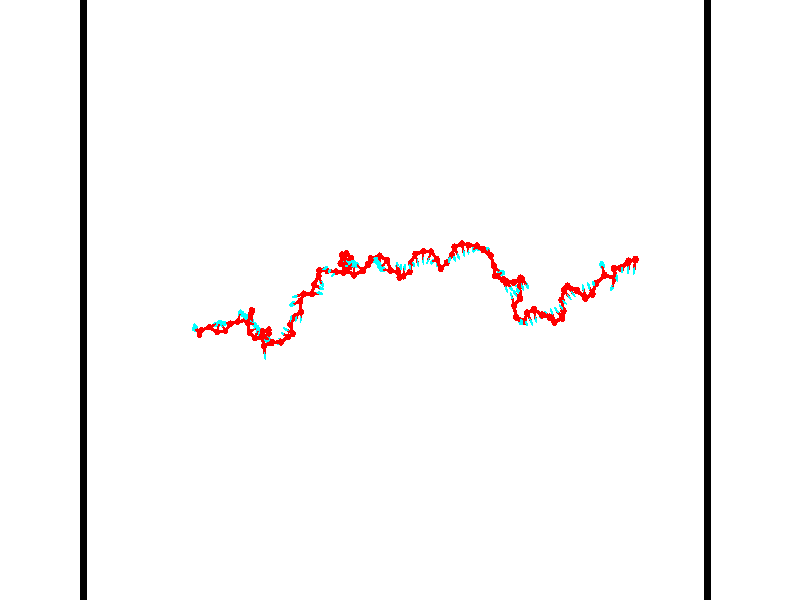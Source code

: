 // switches for output
#declare DRAW_BASES = 1; // possible values are 0, 1; only relevant for DNA ribbons
#declare DRAW_BASES_TYPE = 3; // possible values are 1, 2, 3; only relevant for DNA ribbons
#declare DRAW_FOG = 0; // set to 1 to enable fog

#include "colors.inc"

#include "transforms.inc"
background { rgb <1, 1, 1>}

#default {
   normal{
       ripples 0.25
       frequency 0.20
       turbulence 0.2
       lambda 5
   }
	finish {
		phong 0.1
		phong_size 40.
	}
}

// original window dimensions: 1024x640


// camera settings

camera {
	sky <-0, 1, 0>
	up <-0, 1, 0>
	right 1.6 * <0.99995, 0, 0.00999983>
	location <54.4867, 55, 106.329>
	look_at <55, 55, 55.0001>
	direction <0.513302, 0, -51.3289>
	angle 67.0682
}


# declare cpy_camera_pos = <54.4867, 55, 106.329>;
# if (DRAW_FOG = 1)
fog {
	fog_type 2
	up vnormalize(cpy_camera_pos)
	color rgbt<1,1,1,0.3>
	distance 1e-5
	fog_alt 3e-3
	fog_offset 88
}
# end


// LIGHTS

# declare lum = 6;
global_settings {
	ambient_light rgb lum * <0.05, 0.05, 0.05>
	max_trace_level 15
}# declare cpy_direct_light_amount = 0.25;
light_source
{	1000 * <-0.98995, -1, 1.00995>,
	rgb lum * cpy_direct_light_amount
	parallel
}

light_source
{	1000 * <0.98995, 1, -1.00995>,
	rgb lum * cpy_direct_light_amount
	parallel
}

// strand 0

// nucleotide -1

// particle -1
sphere {
	<36.471077, 52.299030, 50.268082> 0.250000
	pigment { color rgbt <1,0,0,0> }
	no_shadow
}
cylinder {
	<36.277008, 52.648655, 50.278111>,  <36.160568, 52.858429, 50.284126>, 0.100000
	pigment { color rgbt <1,0,0,0> }
	no_shadow
}
cylinder {
	<36.277008, 52.648655, 50.278111>,  <36.471077, 52.299030, 50.268082>, 0.100000
	pigment { color rgbt <1,0,0,0> }
	no_shadow
}

// particle -1
sphere {
	<36.277008, 52.648655, 50.278111> 0.100000
	pigment { color rgbt <1,0,0,0> }
	no_shadow
}
sphere {
	0, 1
	scale<0.080000,0.200000,0.300000>
	matrix <-0.198459, -0.137994, 0.970346,
		0.851602, 0.465806, 0.240416,
		-0.485169, 0.874061, 0.025073,
		36.131458, 52.910873, 50.285633>
	pigment { color rgbt <0,1,1,0> }
	no_shadow
}
cylinder {
	<36.815331, 52.687714, 50.783386>,  <36.471077, 52.299030, 50.268082>, 0.130000
	pigment { color rgbt <1,0,0,0> }
	no_shadow
}

// nucleotide -1

// particle -1
sphere {
	<36.815331, 52.687714, 50.783386> 0.250000
	pigment { color rgbt <1,0,0,0> }
	no_shadow
}
cylinder {
	<36.430172, 52.724972, 50.682068>,  <36.199078, 52.747326, 50.621277>, 0.100000
	pigment { color rgbt <1,0,0,0> }
	no_shadow
}
cylinder {
	<36.430172, 52.724972, 50.682068>,  <36.815331, 52.687714, 50.783386>, 0.100000
	pigment { color rgbt <1,0,0,0> }
	no_shadow
}

// particle -1
sphere {
	<36.430172, 52.724972, 50.682068> 0.100000
	pigment { color rgbt <1,0,0,0> }
	no_shadow
}
sphere {
	0, 1
	scale<0.080000,0.200000,0.300000>
	matrix <-0.269434, -0.385618, 0.882442,
		-0.015478, 0.917945, 0.396406,
		-0.962894, 0.093147, -0.253294,
		36.141304, 52.752914, 50.606079>
	pigment { color rgbt <0,1,1,0> }
	no_shadow
}
cylinder {
	<37.518333, 52.923836, 50.720676>,  <36.815331, 52.687714, 50.783386>, 0.130000
	pigment { color rgbt <1,0,0,0> }
	no_shadow
}

// nucleotide -1

// particle -1
sphere {
	<37.518333, 52.923836, 50.720676> 0.250000
	pigment { color rgbt <1,0,0,0> }
	no_shadow
}
cylinder {
	<37.804153, 53.042366, 50.467186>,  <37.975647, 53.113483, 50.315090>, 0.100000
	pigment { color rgbt <1,0,0,0> }
	no_shadow
}
cylinder {
	<37.804153, 53.042366, 50.467186>,  <37.518333, 52.923836, 50.720676>, 0.100000
	pigment { color rgbt <1,0,0,0> }
	no_shadow
}

// particle -1
sphere {
	<37.804153, 53.042366, 50.467186> 0.100000
	pigment { color rgbt <1,0,0,0> }
	no_shadow
}
sphere {
	0, 1
	scale<0.080000,0.200000,0.300000>
	matrix <0.596130, 0.216171, 0.773239,
		0.366123, -0.930302, -0.022183,
		0.714551, 0.296324, -0.633727,
		38.018520, 53.131264, 50.277069>
	pigment { color rgbt <0,1,1,0> }
	no_shadow
}
cylinder {
	<38.254902, 52.532501, 50.718681>,  <37.518333, 52.923836, 50.720676>, 0.130000
	pigment { color rgbt <1,0,0,0> }
	no_shadow
}

// nucleotide -1

// particle -1
sphere {
	<38.254902, 52.532501, 50.718681> 0.250000
	pigment { color rgbt <1,0,0,0> }
	no_shadow
}
cylinder {
	<38.296406, 52.907528, 50.585896>,  <38.321308, 53.132545, 50.506222>, 0.100000
	pigment { color rgbt <1,0,0,0> }
	no_shadow
}
cylinder {
	<38.296406, 52.907528, 50.585896>,  <38.254902, 52.532501, 50.718681>, 0.100000
	pigment { color rgbt <1,0,0,0> }
	no_shadow
}

// particle -1
sphere {
	<38.296406, 52.907528, 50.585896> 0.100000
	pigment { color rgbt <1,0,0,0> }
	no_shadow
}
sphere {
	0, 1
	scale<0.080000,0.200000,0.300000>
	matrix <0.760214, 0.140463, 0.634307,
		0.641334, -0.318180, -0.698178,
		0.103756, 0.937567, -0.331969,
		38.327534, 53.188797, 50.486305>
	pigment { color rgbt <0,1,1,0> }
	no_shadow
}
cylinder {
	<38.932163, 52.611481, 50.420208>,  <38.254902, 52.532501, 50.718681>, 0.130000
	pigment { color rgbt <1,0,0,0> }
	no_shadow
}

// nucleotide -1

// particle -1
sphere {
	<38.932163, 52.611481, 50.420208> 0.250000
	pigment { color rgbt <1,0,0,0> }
	no_shadow
}
cylinder {
	<38.767811, 52.942490, 50.573250>,  <38.669197, 53.141094, 50.665077>, 0.100000
	pigment { color rgbt <1,0,0,0> }
	no_shadow
}
cylinder {
	<38.767811, 52.942490, 50.573250>,  <38.932163, 52.611481, 50.420208>, 0.100000
	pigment { color rgbt <1,0,0,0> }
	no_shadow
}

// particle -1
sphere {
	<38.767811, 52.942490, 50.573250> 0.100000
	pigment { color rgbt <1,0,0,0> }
	no_shadow
}
sphere {
	0, 1
	scale<0.080000,0.200000,0.300000>
	matrix <0.810317, 0.139160, 0.569227,
		0.417802, 0.543920, -0.727731,
		-0.410886, 0.827518, 0.382607,
		38.644547, 53.190746, 50.688030>
	pigment { color rgbt <0,1,1,0> }
	no_shadow
}
cylinder {
	<39.347466, 53.175228, 50.280739>,  <38.932163, 52.611481, 50.420208>, 0.130000
	pigment { color rgbt <1,0,0,0> }
	no_shadow
}

// nucleotide -1

// particle -1
sphere {
	<39.347466, 53.175228, 50.280739> 0.250000
	pigment { color rgbt <1,0,0,0> }
	no_shadow
}
cylinder {
	<39.133911, 53.200138, 50.618042>,  <39.005779, 53.215084, 50.820423>, 0.100000
	pigment { color rgbt <1,0,0,0> }
	no_shadow
}
cylinder {
	<39.133911, 53.200138, 50.618042>,  <39.347466, 53.175228, 50.280739>, 0.100000
	pigment { color rgbt <1,0,0,0> }
	no_shadow
}

// particle -1
sphere {
	<39.133911, 53.200138, 50.618042> 0.100000
	pigment { color rgbt <1,0,0,0> }
	no_shadow
}
sphere {
	0, 1
	scale<0.080000,0.200000,0.300000>
	matrix <0.845001, 0.075354, 0.529429,
		-0.030573, 0.995210, -0.092852,
		-0.533890, 0.062274, 0.843257,
		38.973743, 53.218819, 50.871017>
	pigment { color rgbt <0,1,1,0> }
	no_shadow
}
cylinder {
	<40.046265, 53.318272, 50.375290>,  <39.347466, 53.175228, 50.280739>, 0.130000
	pigment { color rgbt <1,0,0,0> }
	no_shadow
}

// nucleotide -1

// particle -1
sphere {
	<40.046265, 53.318272, 50.375290> 0.250000
	pigment { color rgbt <1,0,0,0> }
	no_shadow
}
cylinder {
	<40.152912, 53.703793, 50.375736>,  <40.216900, 53.935104, 50.376003>, 0.100000
	pigment { color rgbt <1,0,0,0> }
	no_shadow
}
cylinder {
	<40.152912, 53.703793, 50.375736>,  <40.046265, 53.318272, 50.375290>, 0.100000
	pigment { color rgbt <1,0,0,0> }
	no_shadow
}

// particle -1
sphere {
	<40.152912, 53.703793, 50.375736> 0.100000
	pigment { color rgbt <1,0,0,0> }
	no_shadow
}
sphere {
	0, 1
	scale<0.080000,0.200000,0.300000>
	matrix <0.753074, -0.209047, 0.623842,
		0.601493, -0.165487, -0.781550,
		0.266618, 0.963802, 0.001116,
		40.232899, 53.992931, 50.376072>
	pigment { color rgbt <0,1,1,0> }
	no_shadow
}
cylinder {
	<40.695744, 53.438385, 50.104408>,  <40.046265, 53.318272, 50.375290>, 0.130000
	pigment { color rgbt <1,0,0,0> }
	no_shadow
}

// nucleotide -1

// particle -1
sphere {
	<40.695744, 53.438385, 50.104408> 0.250000
	pigment { color rgbt <1,0,0,0> }
	no_shadow
}
cylinder {
	<40.610950, 53.712845, 50.382763>,  <40.560074, 53.877522, 50.549778>, 0.100000
	pigment { color rgbt <1,0,0,0> }
	no_shadow
}
cylinder {
	<40.610950, 53.712845, 50.382763>,  <40.695744, 53.438385, 50.104408>, 0.100000
	pigment { color rgbt <1,0,0,0> }
	no_shadow
}

// particle -1
sphere {
	<40.610950, 53.712845, 50.382763> 0.100000
	pigment { color rgbt <1,0,0,0> }
	no_shadow
}
sphere {
	0, 1
	scale<0.080000,0.200000,0.300000>
	matrix <0.717948, -0.373765, 0.587239,
		0.663032, 0.624100, -0.413386,
		-0.211987, 0.686148, 0.695890,
		40.547356, 53.918690, 50.591530>
	pigment { color rgbt <0,1,1,0> }
	no_shadow
}
cylinder {
	<41.222919, 53.819843, 50.336014>,  <40.695744, 53.438385, 50.104408>, 0.130000
	pigment { color rgbt <1,0,0,0> }
	no_shadow
}

// nucleotide -1

// particle -1
sphere {
	<41.222919, 53.819843, 50.336014> 0.250000
	pigment { color rgbt <1,0,0,0> }
	no_shadow
}
cylinder {
	<40.975494, 53.820663, 50.650307>,  <40.827038, 53.821156, 50.838882>, 0.100000
	pigment { color rgbt <1,0,0,0> }
	no_shadow
}
cylinder {
	<40.975494, 53.820663, 50.650307>,  <41.222919, 53.819843, 50.336014>, 0.100000
	pigment { color rgbt <1,0,0,0> }
	no_shadow
}

// particle -1
sphere {
	<40.975494, 53.820663, 50.650307> 0.100000
	pigment { color rgbt <1,0,0,0> }
	no_shadow
}
sphere {
	0, 1
	scale<0.080000,0.200000,0.300000>
	matrix <0.763971, -0.232150, 0.602042,
		0.183643, 0.972678, 0.142031,
		-0.618566, 0.002053, 0.785731,
		40.789925, 53.821278, 50.886024>
	pigment { color rgbt <0,1,1,0> }
	no_shadow
}
cylinder {
	<41.532711, 54.191296, 50.899963>,  <41.222919, 53.819843, 50.336014>, 0.130000
	pigment { color rgbt <1,0,0,0> }
	no_shadow
}

// nucleotide -1

// particle -1
sphere {
	<41.532711, 54.191296, 50.899963> 0.250000
	pigment { color rgbt <1,0,0,0> }
	no_shadow
}
cylinder {
	<41.285023, 53.929832, 51.073997>,  <41.136410, 53.772953, 51.178417>, 0.100000
	pigment { color rgbt <1,0,0,0> }
	no_shadow
}
cylinder {
	<41.285023, 53.929832, 51.073997>,  <41.532711, 54.191296, 50.899963>, 0.100000
	pigment { color rgbt <1,0,0,0> }
	no_shadow
}

// particle -1
sphere {
	<41.285023, 53.929832, 51.073997> 0.100000
	pigment { color rgbt <1,0,0,0> }
	no_shadow
}
sphere {
	0, 1
	scale<0.080000,0.200000,0.300000>
	matrix <0.700168, -0.208826, 0.682756,
		-0.355433, 0.727407, 0.586980,
		-0.619218, -0.653659, 0.435084,
		41.099258, 53.733734, 51.204521>
	pigment { color rgbt <0,1,1,0> }
	no_shadow
}
cylinder {
	<41.605251, 54.214516, 51.615597>,  <41.532711, 54.191296, 50.899963>, 0.130000
	pigment { color rgbt <1,0,0,0> }
	no_shadow
}

// nucleotide -1

// particle -1
sphere {
	<41.605251, 54.214516, 51.615597> 0.250000
	pigment { color rgbt <1,0,0,0> }
	no_shadow
}
cylinder {
	<41.509789, 53.829014, 51.567894>,  <41.452511, 53.597713, 51.539272>, 0.100000
	pigment { color rgbt <1,0,0,0> }
	no_shadow
}
cylinder {
	<41.509789, 53.829014, 51.567894>,  <41.605251, 54.214516, 51.615597>, 0.100000
	pigment { color rgbt <1,0,0,0> }
	no_shadow
}

// particle -1
sphere {
	<41.509789, 53.829014, 51.567894> 0.100000
	pigment { color rgbt <1,0,0,0> }
	no_shadow
}
sphere {
	0, 1
	scale<0.080000,0.200000,0.300000>
	matrix <0.846501, -0.266639, 0.460803,
		-0.475898, 0.009026, 0.879454,
		-0.238656, -0.963754, -0.119253,
		41.438190, 53.539886, 51.532120>
	pigment { color rgbt <0,1,1,0> }
	no_shadow
}
cylinder {
	<41.676941, 53.918133, 52.237457>,  <41.605251, 54.214516, 51.615597>, 0.130000
	pigment { color rgbt <1,0,0,0> }
	no_shadow
}

// nucleotide -1

// particle -1
sphere {
	<41.676941, 53.918133, 52.237457> 0.250000
	pigment { color rgbt <1,0,0,0> }
	no_shadow
}
cylinder {
	<41.688625, 53.608044, 51.985054>,  <41.695637, 53.421989, 51.833611>, 0.100000
	pigment { color rgbt <1,0,0,0> }
	no_shadow
}
cylinder {
	<41.688625, 53.608044, 51.985054>,  <41.676941, 53.918133, 52.237457>, 0.100000
	pigment { color rgbt <1,0,0,0> }
	no_shadow
}

// particle -1
sphere {
	<41.688625, 53.608044, 51.985054> 0.100000
	pigment { color rgbt <1,0,0,0> }
	no_shadow
}
sphere {
	0, 1
	scale<0.080000,0.200000,0.300000>
	matrix <0.803356, -0.357428, 0.476303,
		-0.594782, -0.520839, 0.612340,
		0.029210, -0.775224, -0.631011,
		41.697388, 53.375477, 51.795750>
	pigment { color rgbt <0,1,1,0> }
	no_shadow
}
cylinder {
	<41.509468, 53.271553, 52.587593>,  <41.676941, 53.918133, 52.237457>, 0.130000
	pigment { color rgbt <1,0,0,0> }
	no_shadow
}

// nucleotide -1

// particle -1
sphere {
	<41.509468, 53.271553, 52.587593> 0.250000
	pigment { color rgbt <1,0,0,0> }
	no_shadow
}
cylinder {
	<41.755268, 53.225510, 52.275402>,  <41.902748, 53.197884, 52.088089>, 0.100000
	pigment { color rgbt <1,0,0,0> }
	no_shadow
}
cylinder {
	<41.755268, 53.225510, 52.275402>,  <41.509468, 53.271553, 52.587593>, 0.100000
	pigment { color rgbt <1,0,0,0> }
	no_shadow
}

// particle -1
sphere {
	<41.755268, 53.225510, 52.275402> 0.100000
	pigment { color rgbt <1,0,0,0> }
	no_shadow
}
sphere {
	0, 1
	scale<0.080000,0.200000,0.300000>
	matrix <0.676655, -0.431749, 0.596432,
		-0.405623, -0.894619, -0.187421,
		0.614499, -0.115107, -0.780475,
		41.939617, 53.190979, 52.041260>
	pigment { color rgbt <0,1,1,0> }
	no_shadow
}
cylinder {
	<41.612328, 52.585339, 52.423489>,  <41.509468, 53.271553, 52.587593>, 0.130000
	pigment { color rgbt <1,0,0,0> }
	no_shadow
}

// nucleotide -1

// particle -1
sphere {
	<41.612328, 52.585339, 52.423489> 0.250000
	pigment { color rgbt <1,0,0,0> }
	no_shadow
}
cylinder {
	<41.936127, 52.796158, 52.320004>,  <42.130405, 52.922649, 52.257912>, 0.100000
	pigment { color rgbt <1,0,0,0> }
	no_shadow
}
cylinder {
	<41.936127, 52.796158, 52.320004>,  <41.612328, 52.585339, 52.423489>, 0.100000
	pigment { color rgbt <1,0,0,0> }
	no_shadow
}

// particle -1
sphere {
	<41.936127, 52.796158, 52.320004> 0.100000
	pigment { color rgbt <1,0,0,0> }
	no_shadow
}
sphere {
	0, 1
	scale<0.080000,0.200000,0.300000>
	matrix <0.577942, -0.637688, 0.509251,
		0.103422, -0.561759, -0.820811,
		0.809498, 0.527049, -0.258713,
		42.178978, 52.954273, 52.242390>
	pigment { color rgbt <0,1,1,0> }
	no_shadow
}
cylinder {
	<42.052311, 52.169182, 52.339806>,  <41.612328, 52.585339, 52.423489>, 0.130000
	pigment { color rgbt <1,0,0,0> }
	no_shadow
}

// nucleotide -1

// particle -1
sphere {
	<42.052311, 52.169182, 52.339806> 0.250000
	pigment { color rgbt <1,0,0,0> }
	no_shadow
}
cylinder {
	<42.249020, 52.510452, 52.409378>,  <42.367046, 52.715214, 52.451122>, 0.100000
	pigment { color rgbt <1,0,0,0> }
	no_shadow
}
cylinder {
	<42.249020, 52.510452, 52.409378>,  <42.052311, 52.169182, 52.339806>, 0.100000
	pigment { color rgbt <1,0,0,0> }
	no_shadow
}

// particle -1
sphere {
	<42.249020, 52.510452, 52.409378> 0.100000
	pigment { color rgbt <1,0,0,0> }
	no_shadow
}
sphere {
	0, 1
	scale<0.080000,0.200000,0.300000>
	matrix <0.582642, -0.470880, 0.662420,
		0.647059, -0.224424, -0.728662,
		0.491776, 0.853174, 0.173929,
		42.396553, 52.766403, 52.461555>
	pigment { color rgbt <0,1,1,0> }
	no_shadow
}
cylinder {
	<42.781841, 52.186123, 52.078121>,  <42.052311, 52.169182, 52.339806>, 0.130000
	pigment { color rgbt <1,0,0,0> }
	no_shadow
}

// nucleotide -1

// particle -1
sphere {
	<42.781841, 52.186123, 52.078121> 0.250000
	pigment { color rgbt <1,0,0,0> }
	no_shadow
}
cylinder {
	<42.678558, 52.373207, 52.416252>,  <42.616589, 52.485458, 52.619129>, 0.100000
	pigment { color rgbt <1,0,0,0> }
	no_shadow
}
cylinder {
	<42.678558, 52.373207, 52.416252>,  <42.781841, 52.186123, 52.078121>, 0.100000
	pigment { color rgbt <1,0,0,0> }
	no_shadow
}

// particle -1
sphere {
	<42.678558, 52.373207, 52.416252> 0.100000
	pigment { color rgbt <1,0,0,0> }
	no_shadow
}
sphere {
	0, 1
	scale<0.080000,0.200000,0.300000>
	matrix <0.617860, -0.592711, 0.516664,
		0.742683, 0.655701, -0.135935,
		-0.258208, 0.467706, 0.845328,
		42.601097, 52.513519, 52.669849>
	pigment { color rgbt <0,1,1,0> }
	no_shadow
}
cylinder {
	<43.320290, 52.499657, 52.316792>,  <42.781841, 52.186123, 52.078121>, 0.130000
	pigment { color rgbt <1,0,0,0> }
	no_shadow
}

// nucleotide -1

// particle -1
sphere {
	<43.320290, 52.499657, 52.316792> 0.250000
	pigment { color rgbt <1,0,0,0> }
	no_shadow
}
cylinder {
	<43.068768, 52.393852, 52.609268>,  <42.917854, 52.330368, 52.784752>, 0.100000
	pigment { color rgbt <1,0,0,0> }
	no_shadow
}
cylinder {
	<43.068768, 52.393852, 52.609268>,  <43.320290, 52.499657, 52.316792>, 0.100000
	pigment { color rgbt <1,0,0,0> }
	no_shadow
}

// particle -1
sphere {
	<43.068768, 52.393852, 52.609268> 0.100000
	pigment { color rgbt <1,0,0,0> }
	no_shadow
}
sphere {
	0, 1
	scale<0.080000,0.200000,0.300000>
	matrix <0.738149, -0.498656, 0.454400,
		0.244417, 0.825455, 0.508807,
		-0.628806, -0.264512, 0.731189,
		42.880127, 52.314499, 52.828625>
	pigment { color rgbt <0,1,1,0> }
	no_shadow
}
cylinder {
	<43.458797, 52.815525, 53.050358>,  <43.320290, 52.499657, 52.316792>, 0.130000
	pigment { color rgbt <1,0,0,0> }
	no_shadow
}

// nucleotide -1

// particle -1
sphere {
	<43.458797, 52.815525, 53.050358> 0.250000
	pigment { color rgbt <1,0,0,0> }
	no_shadow
}
cylinder {
	<43.274391, 52.461853, 53.080521>,  <43.163746, 52.249649, 53.098618>, 0.100000
	pigment { color rgbt <1,0,0,0> }
	no_shadow
}
cylinder {
	<43.274391, 52.461853, 53.080521>,  <43.458797, 52.815525, 53.050358>, 0.100000
	pigment { color rgbt <1,0,0,0> }
	no_shadow
}

// particle -1
sphere {
	<43.274391, 52.461853, 53.080521> 0.100000
	pigment { color rgbt <1,0,0,0> }
	no_shadow
}
sphere {
	0, 1
	scale<0.080000,0.200000,0.300000>
	matrix <0.684891, -0.300497, 0.663797,
		-0.564256, 0.357669, 0.744102,
		-0.461020, -0.884180, 0.075407,
		43.136086, 52.196598, 53.103142>
	pigment { color rgbt <0,1,1,0> }
	no_shadow
}
cylinder {
	<43.038162, 52.706127, 53.617992>,  <43.458797, 52.815525, 53.050358>, 0.130000
	pigment { color rgbt <1,0,0,0> }
	no_shadow
}

// nucleotide -1

// particle -1
sphere {
	<43.038162, 52.706127, 53.617992> 0.250000
	pigment { color rgbt <1,0,0,0> }
	no_shadow
}
cylinder {
	<43.240833, 52.371872, 53.533150>,  <43.362438, 52.171318, 53.482243>, 0.100000
	pigment { color rgbt <1,0,0,0> }
	no_shadow
}
cylinder {
	<43.240833, 52.371872, 53.533150>,  <43.038162, 52.706127, 53.617992>, 0.100000
	pigment { color rgbt <1,0,0,0> }
	no_shadow
}

// particle -1
sphere {
	<43.240833, 52.371872, 53.533150> 0.100000
	pigment { color rgbt <1,0,0,0> }
	no_shadow
}
sphere {
	0, 1
	scale<0.080000,0.200000,0.300000>
	matrix <0.430475, 0.032055, 0.902033,
		-0.746971, -0.548350, 0.375961,
		0.506681, -0.835635, -0.212106,
		43.392838, 52.121181, 53.469517>
	pigment { color rgbt <0,1,1,0> }
	no_shadow
}
cylinder {
	<43.114532, 52.392109, 54.264565>,  <43.038162, 52.706127, 53.617992>, 0.130000
	pigment { color rgbt <1,0,0,0> }
	no_shadow
}

// nucleotide -1

// particle -1
sphere {
	<43.114532, 52.392109, 54.264565> 0.250000
	pigment { color rgbt <1,0,0,0> }
	no_shadow
}
cylinder {
	<43.401188, 52.250626, 54.024124>,  <43.573181, 52.165737, 53.879860>, 0.100000
	pigment { color rgbt <1,0,0,0> }
	no_shadow
}
cylinder {
	<43.401188, 52.250626, 54.024124>,  <43.114532, 52.392109, 54.264565>, 0.100000
	pigment { color rgbt <1,0,0,0> }
	no_shadow
}

// particle -1
sphere {
	<43.401188, 52.250626, 54.024124> 0.100000
	pigment { color rgbt <1,0,0,0> }
	no_shadow
}
sphere {
	0, 1
	scale<0.080000,0.200000,0.300000>
	matrix <0.683539, 0.184976, 0.706087,
		-0.138559, -0.916884, 0.374332,
		0.716642, -0.353705, -0.601096,
		43.616180, 52.144516, 53.843796>
	pigment { color rgbt <0,1,1,0> }
	no_shadow
}
cylinder {
	<43.406227, 51.739147, 54.780334>,  <43.114532, 52.392109, 54.264565>, 0.130000
	pigment { color rgbt <1,0,0,0> }
	no_shadow
}

// nucleotide -1

// particle -1
sphere {
	<43.406227, 51.739147, 54.780334> 0.250000
	pigment { color rgbt <1,0,0,0> }
	no_shadow
}
cylinder {
	<43.467342, 51.349457, 54.846714>,  <43.504013, 51.115643, 54.886539>, 0.100000
	pigment { color rgbt <1,0,0,0> }
	no_shadow
}
cylinder {
	<43.467342, 51.349457, 54.846714>,  <43.406227, 51.739147, 54.780334>, 0.100000
	pigment { color rgbt <1,0,0,0> }
	no_shadow
}

// particle -1
sphere {
	<43.467342, 51.349457, 54.846714> 0.100000
	pigment { color rgbt <1,0,0,0> }
	no_shadow
}
sphere {
	0, 1
	scale<0.080000,0.200000,0.300000>
	matrix <0.968209, 0.113915, -0.222700,
		0.198057, 0.194697, 0.960659,
		0.152792, -0.974226, 0.165946,
		43.513180, 51.057190, 54.896500>
	pigment { color rgbt <0,1,1,0> }
	no_shadow
}
cylinder {
	<44.123524, 51.990189, 54.920807>,  <43.406227, 51.739147, 54.780334>, 0.130000
	pigment { color rgbt <1,0,0,0> }
	no_shadow
}

// nucleotide -1

// particle -1
sphere {
	<44.123524, 51.990189, 54.920807> 0.250000
	pigment { color rgbt <1,0,0,0> }
	no_shadow
}
cylinder {
	<44.306335, 51.944679, 54.567947>,  <44.416023, 51.917374, 54.356232>, 0.100000
	pigment { color rgbt <1,0,0,0> }
	no_shadow
}
cylinder {
	<44.306335, 51.944679, 54.567947>,  <44.123524, 51.990189, 54.920807>, 0.100000
	pigment { color rgbt <1,0,0,0> }
	no_shadow
}

// particle -1
sphere {
	<44.306335, 51.944679, 54.567947> 0.100000
	pigment { color rgbt <1,0,0,0> }
	no_shadow
}
sphere {
	0, 1
	scale<0.080000,0.200000,0.300000>
	matrix <0.558163, 0.808879, 0.184849,
		0.692517, -0.576862, 0.433187,
		0.457028, -0.113778, -0.882145,
		44.443443, 51.910545, 54.303303>
	pigment { color rgbt <0,1,1,0> }
	no_shadow
}
cylinder {
	<44.898712, 52.019047, 55.038509>,  <44.123524, 51.990189, 54.920807>, 0.130000
	pigment { color rgbt <1,0,0,0> }
	no_shadow
}

// nucleotide -1

// particle -1
sphere {
	<44.898712, 52.019047, 55.038509> 0.250000
	pigment { color rgbt <1,0,0,0> }
	no_shadow
}
cylinder {
	<44.795307, 52.104713, 54.661720>,  <44.733265, 52.156113, 54.435646>, 0.100000
	pigment { color rgbt <1,0,0,0> }
	no_shadow
}
cylinder {
	<44.795307, 52.104713, 54.661720>,  <44.898712, 52.019047, 55.038509>, 0.100000
	pigment { color rgbt <1,0,0,0> }
	no_shadow
}

// particle -1
sphere {
	<44.795307, 52.104713, 54.661720> 0.100000
	pigment { color rgbt <1,0,0,0> }
	no_shadow
}
sphere {
	0, 1
	scale<0.080000,0.200000,0.300000>
	matrix <0.549703, 0.834456, 0.038860,
		0.794354, -0.507758, -0.333443,
		-0.258512, 0.214163, -0.941969,
		44.717754, 52.168961, 54.379131>
	pigment { color rgbt <0,1,1,0> }
	no_shadow
}
cylinder {
	<45.481754, 52.377655, 54.823997>,  <44.898712, 52.019047, 55.038509>, 0.130000
	pigment { color rgbt <1,0,0,0> }
	no_shadow
}

// nucleotide -1

// particle -1
sphere {
	<45.481754, 52.377655, 54.823997> 0.250000
	pigment { color rgbt <1,0,0,0> }
	no_shadow
}
cylinder {
	<45.190235, 52.486835, 54.572807>,  <45.015324, 52.552345, 54.422092>, 0.100000
	pigment { color rgbt <1,0,0,0> }
	no_shadow
}
cylinder {
	<45.190235, 52.486835, 54.572807>,  <45.481754, 52.377655, 54.823997>, 0.100000
	pigment { color rgbt <1,0,0,0> }
	no_shadow
}

// particle -1
sphere {
	<45.190235, 52.486835, 54.572807> 0.100000
	pigment { color rgbt <1,0,0,0> }
	no_shadow
}
sphere {
	0, 1
	scale<0.080000,0.200000,0.300000>
	matrix <0.418170, 0.903643, -0.092532,
		0.542205, -0.330036, -0.772716,
		-0.728798, 0.272956, -0.627972,
		44.971596, 52.568722, 54.384415>
	pigment { color rgbt <0,1,1,0> }
	no_shadow
}
cylinder {
	<45.773415, 52.584904, 54.155483>,  <45.481754, 52.377655, 54.823997>, 0.130000
	pigment { color rgbt <1,0,0,0> }
	no_shadow
}

// nucleotide -1

// particle -1
sphere {
	<45.773415, 52.584904, 54.155483> 0.250000
	pigment { color rgbt <1,0,0,0> }
	no_shadow
}
cylinder {
	<45.440811, 52.763268, 54.288002>,  <45.241249, 52.870285, 54.367512>, 0.100000
	pigment { color rgbt <1,0,0,0> }
	no_shadow
}
cylinder {
	<45.440811, 52.763268, 54.288002>,  <45.773415, 52.584904, 54.155483>, 0.100000
	pigment { color rgbt <1,0,0,0> }
	no_shadow
}

// particle -1
sphere {
	<45.440811, 52.763268, 54.288002> 0.100000
	pigment { color rgbt <1,0,0,0> }
	no_shadow
}
sphere {
	0, 1
	scale<0.080000,0.200000,0.300000>
	matrix <0.317165, 0.870697, -0.375890,
		-0.456073, -0.207480, -0.865419,
		-0.831507, 0.445913, 0.331296,
		45.191360, 52.897041, 54.387390>
	pigment { color rgbt <0,1,1,0> }
	no_shadow
}
cylinder {
	<45.602390, 53.241104, 54.508430>,  <45.773415, 52.584904, 54.155483>, 0.130000
	pigment { color rgbt <1,0,0,0> }
	no_shadow
}

// nucleotide -1

// particle -1
sphere {
	<45.602390, 53.241104, 54.508430> 0.250000
	pigment { color rgbt <1,0,0,0> }
	no_shadow
}
cylinder {
	<45.678379, 53.498783, 54.804787>,  <45.723972, 53.653389, 54.982601>, 0.100000
	pigment { color rgbt <1,0,0,0> }
	no_shadow
}
cylinder {
	<45.678379, 53.498783, 54.804787>,  <45.602390, 53.241104, 54.508430>, 0.100000
	pigment { color rgbt <1,0,0,0> }
	no_shadow
}

// particle -1
sphere {
	<45.678379, 53.498783, 54.804787> 0.100000
	pigment { color rgbt <1,0,0,0> }
	no_shadow
}
sphere {
	0, 1
	scale<0.080000,0.200000,0.300000>
	matrix <0.972011, -0.229649, -0.049555,
		0.138222, 0.729571, -0.669791,
		0.189971, 0.644195, 0.740894,
		45.735371, 53.692043, 55.027054>
	pigment { color rgbt <0,1,1,0> }
	no_shadow
}
cylinder {
	<45.976444, 53.813175, 54.212608>,  <45.602390, 53.241104, 54.508430>, 0.130000
	pigment { color rgbt <1,0,0,0> }
	no_shadow
}

// nucleotide -1

// particle -1
sphere {
	<45.976444, 53.813175, 54.212608> 0.250000
	pigment { color rgbt <1,0,0,0> }
	no_shadow
}
cylinder {
	<46.076729, 53.719666, 54.588371>,  <46.136898, 53.663559, 54.813831>, 0.100000
	pigment { color rgbt <1,0,0,0> }
	no_shadow
}
cylinder {
	<46.076729, 53.719666, 54.588371>,  <45.976444, 53.813175, 54.212608>, 0.100000
	pigment { color rgbt <1,0,0,0> }
	no_shadow
}

// particle -1
sphere {
	<46.076729, 53.719666, 54.588371> 0.100000
	pigment { color rgbt <1,0,0,0> }
	no_shadow
}
sphere {
	0, 1
	scale<0.080000,0.200000,0.300000>
	matrix <0.951030, -0.121748, -0.284111,
		0.180790, 0.964638, 0.191804,
		0.250712, -0.233776, 0.939411,
		46.151943, 53.649532, 54.870193>
	pigment { color rgbt <0,1,1,0> }
	no_shadow
}
cylinder {
	<46.518101, 54.167999, 54.444607>,  <45.976444, 53.813175, 54.212608>, 0.130000
	pigment { color rgbt <1,0,0,0> }
	no_shadow
}

// nucleotide -1

// particle -1
sphere {
	<46.518101, 54.167999, 54.444607> 0.250000
	pigment { color rgbt <1,0,0,0> }
	no_shadow
}
cylinder {
	<46.535347, 53.863430, 54.703335>,  <46.545696, 53.680691, 54.858574>, 0.100000
	pigment { color rgbt <1,0,0,0> }
	no_shadow
}
cylinder {
	<46.535347, 53.863430, 54.703335>,  <46.518101, 54.167999, 54.444607>, 0.100000
	pigment { color rgbt <1,0,0,0> }
	no_shadow
}

// particle -1
sphere {
	<46.535347, 53.863430, 54.703335> 0.100000
	pigment { color rgbt <1,0,0,0> }
	no_shadow
}
sphere {
	0, 1
	scale<0.080000,0.200000,0.300000>
	matrix <0.998472, 0.010449, -0.054254,
		0.034551, 0.648175, 0.760707,
		0.043115, -0.761420, 0.646824,
		46.548283, 53.635006, 54.897381>
	pigment { color rgbt <0,1,1,0> }
	no_shadow
}
cylinder {
	<46.443905, 54.898460, 54.512936>,  <46.518101, 54.167999, 54.444607>, 0.130000
	pigment { color rgbt <1,0,0,0> }
	no_shadow
}

// nucleotide -1

// particle -1
sphere {
	<46.443905, 54.898460, 54.512936> 0.250000
	pigment { color rgbt <1,0,0,0> }
	no_shadow
}
cylinder {
	<46.101128, 54.790527, 54.688587>,  <45.895462, 54.725769, 54.793980>, 0.100000
	pigment { color rgbt <1,0,0,0> }
	no_shadow
}
cylinder {
	<46.101128, 54.790527, 54.688587>,  <46.443905, 54.898460, 54.512936>, 0.100000
	pigment { color rgbt <1,0,0,0> }
	no_shadow
}

// particle -1
sphere {
	<46.101128, 54.790527, 54.688587> 0.100000
	pigment { color rgbt <1,0,0,0> }
	no_shadow
}
sphere {
	0, 1
	scale<0.080000,0.200000,0.300000>
	matrix <-0.514039, 0.385409, -0.766306,
		0.037527, -0.882413, -0.468977,
		-0.856945, -0.269830, 0.439131,
		45.844044, 54.709579, 54.820328>
	pigment { color rgbt <0,1,1,0> }
	no_shadow
}
cylinder {
	<46.817215, 55.423214, 54.968750>,  <46.443905, 54.898460, 54.512936>, 0.130000
	pigment { color rgbt <1,0,0,0> }
	no_shadow
}

// nucleotide -1

// particle -1
sphere {
	<46.817215, 55.423214, 54.968750> 0.250000
	pigment { color rgbt <1,0,0,0> }
	no_shadow
}
cylinder {
	<46.433472, 55.327332, 55.028320>,  <46.203228, 55.269802, 55.064064>, 0.100000
	pigment { color rgbt <1,0,0,0> }
	no_shadow
}
cylinder {
	<46.433472, 55.327332, 55.028320>,  <46.817215, 55.423214, 54.968750>, 0.100000
	pigment { color rgbt <1,0,0,0> }
	no_shadow
}

// particle -1
sphere {
	<46.433472, 55.327332, 55.028320> 0.100000
	pigment { color rgbt <1,0,0,0> }
	no_shadow
}
sphere {
	0, 1
	scale<0.080000,0.200000,0.300000>
	matrix <0.277279, -0.898787, 0.339556,
		0.052460, 0.367049, 0.928721,
		-0.959356, -0.239702, 0.148926,
		46.145664, 55.255421, 55.072998>
	pigment { color rgbt <0,1,1,0> }
	no_shadow
}
cylinder {
	<47.533348, 55.437927, 55.119507>,  <46.817215, 55.423214, 54.968750>, 0.130000
	pigment { color rgbt <1,0,0,0> }
	no_shadow
}

// nucleotide -1

// particle -1
sphere {
	<47.533348, 55.437927, 55.119507> 0.250000
	pigment { color rgbt <1,0,0,0> }
	no_shadow
}
cylinder {
	<47.917358, 55.453140, 55.230431>,  <48.147766, 55.462269, 55.296986>, 0.100000
	pigment { color rgbt <1,0,0,0> }
	no_shadow
}
cylinder {
	<47.917358, 55.453140, 55.230431>,  <47.533348, 55.437927, 55.119507>, 0.100000
	pigment { color rgbt <1,0,0,0> }
	no_shadow
}

// particle -1
sphere {
	<47.917358, 55.453140, 55.230431> 0.100000
	pigment { color rgbt <1,0,0,0> }
	no_shadow
}
sphere {
	0, 1
	scale<0.080000,0.200000,0.300000>
	matrix <0.136137, 0.802200, -0.581327,
		-0.244564, 0.595842, 0.764957,
		0.960029, 0.038032, 0.277306,
		48.205368, 55.464550, 55.313622>
	pigment { color rgbt <0,1,1,0> }
	no_shadow
}
cylinder {
	<47.768440, 56.079826, 55.507484>,  <47.533348, 55.437927, 55.119507>, 0.130000
	pigment { color rgbt <1,0,0,0> }
	no_shadow
}

// nucleotide -1

// particle -1
sphere {
	<47.768440, 56.079826, 55.507484> 0.250000
	pigment { color rgbt <1,0,0,0> }
	no_shadow
}
cylinder {
	<48.058350, 55.936478, 55.272102>,  <48.232296, 55.850468, 55.130875>, 0.100000
	pigment { color rgbt <1,0,0,0> }
	no_shadow
}
cylinder {
	<48.058350, 55.936478, 55.272102>,  <47.768440, 56.079826, 55.507484>, 0.100000
	pigment { color rgbt <1,0,0,0> }
	no_shadow
}

// particle -1
sphere {
	<48.058350, 55.936478, 55.272102> 0.100000
	pigment { color rgbt <1,0,0,0> }
	no_shadow
}
sphere {
	0, 1
	scale<0.080000,0.200000,0.300000>
	matrix <0.066768, 0.886594, -0.457703,
		0.685745, 0.292441, 0.666507,
		0.724773, -0.358369, -0.588452,
		48.275780, 55.828968, 55.095566>
	pigment { color rgbt <0,1,1,0> }
	no_shadow
}
cylinder {
	<48.126858, 56.694851, 55.296551>,  <47.768440, 56.079826, 55.507484>, 0.130000
	pigment { color rgbt <1,0,0,0> }
	no_shadow
}

// nucleotide -1

// particle -1
sphere {
	<48.126858, 56.694851, 55.296551> 0.250000
	pigment { color rgbt <1,0,0,0> }
	no_shadow
}
cylinder {
	<48.248932, 56.395741, 55.060692>,  <48.322178, 56.216274, 54.919174>, 0.100000
	pigment { color rgbt <1,0,0,0> }
	no_shadow
}
cylinder {
	<48.248932, 56.395741, 55.060692>,  <48.126858, 56.694851, 55.296551>, 0.100000
	pigment { color rgbt <1,0,0,0> }
	no_shadow
}

// particle -1
sphere {
	<48.248932, 56.395741, 55.060692> 0.100000
	pigment { color rgbt <1,0,0,0> }
	no_shadow
}
sphere {
	0, 1
	scale<0.080000,0.200000,0.300000>
	matrix <0.351990, 0.663920, -0.659783,
		0.884852, -0.006194, 0.465831,
		0.305188, -0.747778, -0.589651,
		48.340488, 56.171406, 54.883797>
	pigment { color rgbt <0,1,1,0> }
	no_shadow
}
cylinder {
	<48.088181, 57.101154, 54.667347>,  <48.126858, 56.694851, 55.296551>, 0.130000
	pigment { color rgbt <1,0,0,0> }
	no_shadow
}

// nucleotide -1

// particle -1
sphere {
	<48.088181, 57.101154, 54.667347> 0.250000
	pigment { color rgbt <1,0,0,0> }
	no_shadow
}
cylinder {
	<48.410637, 57.187828, 54.887596>,  <48.604111, 57.239830, 55.019745>, 0.100000
	pigment { color rgbt <1,0,0,0> }
	no_shadow
}
cylinder {
	<48.410637, 57.187828, 54.887596>,  <48.088181, 57.101154, 54.667347>, 0.100000
	pigment { color rgbt <1,0,0,0> }
	no_shadow
}

// particle -1
sphere {
	<48.410637, 57.187828, 54.887596> 0.100000
	pigment { color rgbt <1,0,0,0> }
	no_shadow
}
sphere {
	0, 1
	scale<0.080000,0.200000,0.300000>
	matrix <0.505658, -0.735551, -0.450861,
		0.307316, 0.641883, -0.702526,
		0.806143, 0.216681, 0.550620,
		48.652481, 57.252831, 55.052784>
	pigment { color rgbt <0,1,1,0> }
	no_shadow
}
cylinder {
	<48.725113, 57.101231, 54.223492>,  <48.088181, 57.101154, 54.667347>, 0.130000
	pigment { color rgbt <1,0,0,0> }
	no_shadow
}

// nucleotide -1

// particle -1
sphere {
	<48.725113, 57.101231, 54.223492> 0.250000
	pigment { color rgbt <1,0,0,0> }
	no_shadow
}
cylinder {
	<48.878956, 57.080585, 54.592148>,  <48.971260, 57.068199, 54.813339>, 0.100000
	pigment { color rgbt <1,0,0,0> }
	no_shadow
}
cylinder {
	<48.878956, 57.080585, 54.592148>,  <48.725113, 57.101231, 54.223492>, 0.100000
	pigment { color rgbt <1,0,0,0> }
	no_shadow
}

// particle -1
sphere {
	<48.878956, 57.080585, 54.592148> 0.100000
	pigment { color rgbt <1,0,0,0> }
	no_shadow
}
sphere {
	0, 1
	scale<0.080000,0.200000,0.300000>
	matrix <0.694471, -0.641567, -0.325732,
		0.608103, 0.765329, -0.210909,
		0.384605, -0.051608, 0.921637,
		48.994339, 57.065102, 54.868641>
	pigment { color rgbt <0,1,1,0> }
	no_shadow
}
cylinder {
	<49.471859, 57.027283, 54.190479>,  <48.725113, 57.101231, 54.223492>, 0.130000
	pigment { color rgbt <1,0,0,0> }
	no_shadow
}

// nucleotide -1

// particle -1
sphere {
	<49.471859, 57.027283, 54.190479> 0.250000
	pigment { color rgbt <1,0,0,0> }
	no_shadow
}
cylinder {
	<49.366951, 56.887428, 54.550251>,  <49.304005, 56.803516, 54.766113>, 0.100000
	pigment { color rgbt <1,0,0,0> }
	no_shadow
}
cylinder {
	<49.366951, 56.887428, 54.550251>,  <49.471859, 57.027283, 54.190479>, 0.100000
	pigment { color rgbt <1,0,0,0> }
	no_shadow
}

// particle -1
sphere {
	<49.366951, 56.887428, 54.550251> 0.100000
	pigment { color rgbt <1,0,0,0> }
	no_shadow
}
sphere {
	0, 1
	scale<0.080000,0.200000,0.300000>
	matrix <0.688680, -0.720712, -0.079341,
		0.675968, 0.598608, 0.429808,
		-0.262274, -0.349632, 0.899428,
		49.288269, 56.782539, 54.820080>
	pigment { color rgbt <0,1,1,0> }
	no_shadow
}
cylinder {
	<50.094742, 56.987450, 54.010246>,  <49.471859, 57.027283, 54.190479>, 0.130000
	pigment { color rgbt <1,0,0,0> }
	no_shadow
}

// nucleotide -1

// particle -1
sphere {
	<50.094742, 56.987450, 54.010246> 0.250000
	pigment { color rgbt <1,0,0,0> }
	no_shadow
}
cylinder {
	<50.082764, 57.379490, 54.088730>,  <50.075577, 57.614716, 54.135822>, 0.100000
	pigment { color rgbt <1,0,0,0> }
	no_shadow
}
cylinder {
	<50.082764, 57.379490, 54.088730>,  <50.094742, 56.987450, 54.010246>, 0.100000
	pigment { color rgbt <1,0,0,0> }
	no_shadow
}

// particle -1
sphere {
	<50.082764, 57.379490, 54.088730> 0.100000
	pigment { color rgbt <1,0,0,0> }
	no_shadow
}
sphere {
	0, 1
	scale<0.080000,0.200000,0.300000>
	matrix <0.216354, -0.185292, 0.958571,
		0.975856, 0.071157, -0.206501,
		-0.029946, 0.980104, 0.196213,
		50.073780, 57.673523, 54.147594>
	pigment { color rgbt <0,1,1,0> }
	no_shadow
}
cylinder {
	<50.677708, 57.363857, 54.303337>,  <50.094742, 56.987450, 54.010246>, 0.130000
	pigment { color rgbt <1,0,0,0> }
	no_shadow
}

// nucleotide -1

// particle -1
sphere {
	<50.677708, 57.363857, 54.303337> 0.250000
	pigment { color rgbt <1,0,0,0> }
	no_shadow
}
cylinder {
	<50.350224, 57.554188, 54.431900>,  <50.153732, 57.668388, 54.509037>, 0.100000
	pigment { color rgbt <1,0,0,0> }
	no_shadow
}
cylinder {
	<50.350224, 57.554188, 54.431900>,  <50.677708, 57.363857, 54.303337>, 0.100000
	pigment { color rgbt <1,0,0,0> }
	no_shadow
}

// particle -1
sphere {
	<50.350224, 57.554188, 54.431900> 0.100000
	pigment { color rgbt <1,0,0,0> }
	no_shadow
}
sphere {
	0, 1
	scale<0.080000,0.200000,0.300000>
	matrix <0.263875, -0.185370, 0.946577,
		0.509989, 0.859782, 0.026204,
		-0.818707, 0.475829, 0.321412,
		50.104610, 57.696938, 54.528324>
	pigment { color rgbt <0,1,1,0> }
	no_shadow
}
cylinder {
	<50.820362, 57.975880, 54.673714>,  <50.677708, 57.363857, 54.303337>, 0.130000
	pigment { color rgbt <1,0,0,0> }
	no_shadow
}

// nucleotide -1

// particle -1
sphere {
	<50.820362, 57.975880, 54.673714> 0.250000
	pigment { color rgbt <1,0,0,0> }
	no_shadow
}
cylinder {
	<50.472294, 57.828720, 54.804836>,  <50.263454, 57.740425, 54.883511>, 0.100000
	pigment { color rgbt <1,0,0,0> }
	no_shadow
}
cylinder {
	<50.472294, 57.828720, 54.804836>,  <50.820362, 57.975880, 54.673714>, 0.100000
	pigment { color rgbt <1,0,0,0> }
	no_shadow
}

// particle -1
sphere {
	<50.472294, 57.828720, 54.804836> 0.100000
	pigment { color rgbt <1,0,0,0> }
	no_shadow
}
sphere {
	0, 1
	scale<0.080000,0.200000,0.300000>
	matrix <0.383334, -0.087405, 0.919465,
		-0.309619, 0.925748, 0.217085,
		-0.870167, -0.367900, 0.327809,
		50.211243, 57.718349, 54.903179>
	pigment { color rgbt <0,1,1,0> }
	no_shadow
}
cylinder {
	<50.476727, 58.286945, 55.235310>,  <50.820362, 57.975880, 54.673714>, 0.130000
	pigment { color rgbt <1,0,0,0> }
	no_shadow
}

// nucleotide -1

// particle -1
sphere {
	<50.476727, 58.286945, 55.235310> 0.250000
	pigment { color rgbt <1,0,0,0> }
	no_shadow
}
cylinder {
	<50.372494, 57.906517, 55.301712>,  <50.309952, 57.678261, 55.341553>, 0.100000
	pigment { color rgbt <1,0,0,0> }
	no_shadow
}
cylinder {
	<50.372494, 57.906517, 55.301712>,  <50.476727, 58.286945, 55.235310>, 0.100000
	pigment { color rgbt <1,0,0,0> }
	no_shadow
}

// particle -1
sphere {
	<50.372494, 57.906517, 55.301712> 0.100000
	pigment { color rgbt <1,0,0,0> }
	no_shadow
}
sphere {
	0, 1
	scale<0.080000,0.200000,0.300000>
	matrix <0.476334, 0.022905, 0.878966,
		-0.839763, 0.308117, 0.447060,
		-0.260585, -0.951073, 0.166001,
		50.294319, 57.621197, 55.351513>
	pigment { color rgbt <0,1,1,0> }
	no_shadow
}
cylinder {
	<50.139877, 58.142506, 55.895847>,  <50.476727, 58.286945, 55.235310>, 0.130000
	pigment { color rgbt <1,0,0,0> }
	no_shadow
}

// nucleotide -1

// particle -1
sphere {
	<50.139877, 58.142506, 55.895847> 0.250000
	pigment { color rgbt <1,0,0,0> }
	no_shadow
}
cylinder {
	<50.334446, 57.808891, 55.791710>,  <50.451187, 57.608723, 55.729229>, 0.100000
	pigment { color rgbt <1,0,0,0> }
	no_shadow
}
cylinder {
	<50.334446, 57.808891, 55.791710>,  <50.139877, 58.142506, 55.895847>, 0.100000
	pigment { color rgbt <1,0,0,0> }
	no_shadow
}

// particle -1
sphere {
	<50.334446, 57.808891, 55.791710> 0.100000
	pigment { color rgbt <1,0,0,0> }
	no_shadow
}
sphere {
	0, 1
	scale<0.080000,0.200000,0.300000>
	matrix <0.469677, -0.001654, 0.882837,
		-0.736749, -0.551706, 0.390924,
		0.486419, -0.834037, -0.260343,
		50.480373, 57.558681, 55.713608>
	pigment { color rgbt <0,1,1,0> }
	no_shadow
}
cylinder {
	<50.071651, 57.525002, 56.428364>,  <50.139877, 58.142506, 55.895847>, 0.130000
	pigment { color rgbt <1,0,0,0> }
	no_shadow
}

// nucleotide -1

// particle -1
sphere {
	<50.071651, 57.525002, 56.428364> 0.250000
	pigment { color rgbt <1,0,0,0> }
	no_shadow
}
cylinder {
	<50.399590, 57.524452, 56.199333>,  <50.596352, 57.524124, 56.061913>, 0.100000
	pigment { color rgbt <1,0,0,0> }
	no_shadow
}
cylinder {
	<50.399590, 57.524452, 56.199333>,  <50.071651, 57.525002, 56.428364>, 0.100000
	pigment { color rgbt <1,0,0,0> }
	no_shadow
}

// particle -1
sphere {
	<50.399590, 57.524452, 56.199333> 0.100000
	pigment { color rgbt <1,0,0,0> }
	no_shadow
}
sphere {
	0, 1
	scale<0.080000,0.200000,0.300000>
	matrix <0.568805, -0.112707, 0.814713,
		-0.065649, -0.993627, -0.091624,
		0.819848, -0.001369, -0.572580,
		50.645542, 57.524040, 56.027557>
	pigment { color rgbt <0,1,1,0> }
	no_shadow
}
cylinder {
	<50.561588, 57.044537, 56.615845>,  <50.071651, 57.525002, 56.428364>, 0.130000
	pigment { color rgbt <1,0,0,0> }
	no_shadow
}

// nucleotide -1

// particle -1
sphere {
	<50.561588, 57.044537, 56.615845> 0.250000
	pigment { color rgbt <1,0,0,0> }
	no_shadow
}
cylinder {
	<50.812801, 57.325111, 56.481049>,  <50.963528, 57.493458, 56.400169>, 0.100000
	pigment { color rgbt <1,0,0,0> }
	no_shadow
}
cylinder {
	<50.812801, 57.325111, 56.481049>,  <50.561588, 57.044537, 56.615845>, 0.100000
	pigment { color rgbt <1,0,0,0> }
	no_shadow
}

// particle -1
sphere {
	<50.812801, 57.325111, 56.481049> 0.100000
	pigment { color rgbt <1,0,0,0> }
	no_shadow
}
sphere {
	0, 1
	scale<0.080000,0.200000,0.300000>
	matrix <0.528419, -0.066500, 0.846375,
		0.571269, -0.709623, -0.412416,
		0.628033, 0.701436, -0.336989,
		51.001213, 57.535542, 56.379951>
	pigment { color rgbt <0,1,1,0> }
	no_shadow
}
cylinder {
	<51.195171, 56.719646, 56.625656>,  <50.561588, 57.044537, 56.615845>, 0.130000
	pigment { color rgbt <1,0,0,0> }
	no_shadow
}

// nucleotide -1

// particle -1
sphere {
	<51.195171, 56.719646, 56.625656> 0.250000
	pigment { color rgbt <1,0,0,0> }
	no_shadow
}
cylinder {
	<51.221828, 57.114616, 56.682999>,  <51.237823, 57.351597, 56.717403>, 0.100000
	pigment { color rgbt <1,0,0,0> }
	no_shadow
}
cylinder {
	<51.221828, 57.114616, 56.682999>,  <51.195171, 56.719646, 56.625656>, 0.100000
	pigment { color rgbt <1,0,0,0> }
	no_shadow
}

// particle -1
sphere {
	<51.221828, 57.114616, 56.682999> 0.100000
	pigment { color rgbt <1,0,0,0> }
	no_shadow
}
sphere {
	0, 1
	scale<0.080000,0.200000,0.300000>
	matrix <0.530574, -0.156748, 0.833019,
		0.845014, 0.020541, -0.534349,
		0.066647, 0.987425, 0.143353,
		51.241821, 57.410843, 56.726006>
	pigment { color rgbt <0,1,1,0> }
	no_shadow
}
cylinder {
	<51.952908, 57.017296, 56.880329>,  <51.195171, 56.719646, 56.625656>, 0.130000
	pigment { color rgbt <1,0,0,0> }
	no_shadow
}

// nucleotide -1

// particle -1
sphere {
	<51.952908, 57.017296, 56.880329> 0.250000
	pigment { color rgbt <1,0,0,0> }
	no_shadow
}
cylinder {
	<51.639465, 57.235809, 56.998672>,  <51.451401, 57.366917, 57.069679>, 0.100000
	pigment { color rgbt <1,0,0,0> }
	no_shadow
}
cylinder {
	<51.639465, 57.235809, 56.998672>,  <51.952908, 57.017296, 56.880329>, 0.100000
	pigment { color rgbt <1,0,0,0> }
	no_shadow
}

// particle -1
sphere {
	<51.639465, 57.235809, 56.998672> 0.100000
	pigment { color rgbt <1,0,0,0> }
	no_shadow
}
sphere {
	0, 1
	scale<0.080000,0.200000,0.300000>
	matrix <0.289443, -0.100360, 0.951920,
		0.549715, 0.831563, -0.079477,
		-0.783605, 0.546288, 0.295859,
		51.404385, 57.399696, 57.087429>
	pigment { color rgbt <0,1,1,0> }
	no_shadow
}
cylinder {
	<52.331360, 57.431965, 56.418140>,  <51.952908, 57.017296, 56.880329>, 0.130000
	pigment { color rgbt <1,0,0,0> }
	no_shadow
}

// nucleotide -1

// particle -1
sphere {
	<52.331360, 57.431965, 56.418140> 0.250000
	pigment { color rgbt <1,0,0,0> }
	no_shadow
}
cylinder {
	<52.676216, 57.622734, 56.486565>,  <52.883129, 57.737198, 56.527618>, 0.100000
	pigment { color rgbt <1,0,0,0> }
	no_shadow
}
cylinder {
	<52.676216, 57.622734, 56.486565>,  <52.331360, 57.431965, 56.418140>, 0.100000
	pigment { color rgbt <1,0,0,0> }
	no_shadow
}

// particle -1
sphere {
	<52.676216, 57.622734, 56.486565> 0.100000
	pigment { color rgbt <1,0,0,0> }
	no_shadow
}
sphere {
	0, 1
	scale<0.080000,0.200000,0.300000>
	matrix <0.407287, -0.451512, -0.793885,
		-0.301390, 0.754108, -0.583511,
		0.862138, 0.476926, 0.171057,
		52.934856, 57.765812, 56.537880>
	pigment { color rgbt <0,1,1,0> }
	no_shadow
}
cylinder {
	<52.540154, 57.886742, 55.835957>,  <52.331360, 57.431965, 56.418140>, 0.130000
	pigment { color rgbt <1,0,0,0> }
	no_shadow
}

// nucleotide -1

// particle -1
sphere {
	<52.540154, 57.886742, 55.835957> 0.250000
	pigment { color rgbt <1,0,0,0> }
	no_shadow
}
cylinder {
	<52.846973, 57.729942, 56.039124>,  <53.031063, 57.635864, 56.161022>, 0.100000
	pigment { color rgbt <1,0,0,0> }
	no_shadow
}
cylinder {
	<52.846973, 57.729942, 56.039124>,  <52.540154, 57.886742, 55.835957>, 0.100000
	pigment { color rgbt <1,0,0,0> }
	no_shadow
}

// particle -1
sphere {
	<52.846973, 57.729942, 56.039124> 0.100000
	pigment { color rgbt <1,0,0,0> }
	no_shadow
}
sphere {
	0, 1
	scale<0.080000,0.200000,0.300000>
	matrix <0.290330, -0.493891, -0.819622,
		0.572144, 0.776151, -0.265029,
		0.767046, -0.391996, 0.507917,
		53.077087, 57.612343, 56.191498>
	pigment { color rgbt <0,1,1,0> }
	no_shadow
}
cylinder {
	<53.282082, 58.076191, 55.606899>,  <52.540154, 57.886742, 55.835957>, 0.130000
	pigment { color rgbt <1,0,0,0> }
	no_shadow
}

// nucleotide -1

// particle -1
sphere {
	<53.282082, 58.076191, 55.606899> 0.250000
	pigment { color rgbt <1,0,0,0> }
	no_shadow
}
cylinder {
	<53.262554, 57.706150, 55.757523>,  <53.250839, 57.484123, 55.847897>, 0.100000
	pigment { color rgbt <1,0,0,0> }
	no_shadow
}
cylinder {
	<53.262554, 57.706150, 55.757523>,  <53.282082, 58.076191, 55.606899>, 0.100000
	pigment { color rgbt <1,0,0,0> }
	no_shadow
}

// particle -1
sphere {
	<53.262554, 57.706150, 55.757523> 0.100000
	pigment { color rgbt <1,0,0,0> }
	no_shadow
}
sphere {
	0, 1
	scale<0.080000,0.200000,0.300000>
	matrix <0.387173, -0.365057, -0.846658,
		0.920714, 0.104461, 0.375998,
		-0.048818, -0.925106, 0.376558,
		53.247910, 57.428619, 55.870491>
	pigment { color rgbt <0,1,1,0> }
	no_shadow
}
cylinder {
	<53.919514, 57.798706, 55.537987>,  <53.282082, 58.076191, 55.606899>, 0.130000
	pigment { color rgbt <1,0,0,0> }
	no_shadow
}

// nucleotide -1

// particle -1
sphere {
	<53.919514, 57.798706, 55.537987> 0.250000
	pigment { color rgbt <1,0,0,0> }
	no_shadow
}
cylinder {
	<53.646717, 57.507114, 55.561562>,  <53.483040, 57.332157, 55.575706>, 0.100000
	pigment { color rgbt <1,0,0,0> }
	no_shadow
}
cylinder {
	<53.646717, 57.507114, 55.561562>,  <53.919514, 57.798706, 55.537987>, 0.100000
	pigment { color rgbt <1,0,0,0> }
	no_shadow
}

// particle -1
sphere {
	<53.646717, 57.507114, 55.561562> 0.100000
	pigment { color rgbt <1,0,0,0> }
	no_shadow
}
sphere {
	0, 1
	scale<0.080000,0.200000,0.300000>
	matrix <0.191715, -0.255965, -0.947485,
		0.705785, -0.634877, 0.314323,
		-0.681992, -0.728981, 0.058941,
		53.442120, 57.288422, 55.579243>
	pigment { color rgbt <0,1,1,0> }
	no_shadow
}
cylinder {
	<54.201817, 57.072414, 55.325928>,  <53.919514, 57.798706, 55.537987>, 0.130000
	pigment { color rgbt <1,0,0,0> }
	no_shadow
}

// nucleotide -1

// particle -1
sphere {
	<54.201817, 57.072414, 55.325928> 0.250000
	pigment { color rgbt <1,0,0,0> }
	no_shadow
}
cylinder {
	<53.809067, 57.118038, 55.265381>,  <53.573418, 57.145412, 55.229053>, 0.100000
	pigment { color rgbt <1,0,0,0> }
	no_shadow
}
cylinder {
	<53.809067, 57.118038, 55.265381>,  <54.201817, 57.072414, 55.325928>, 0.100000
	pigment { color rgbt <1,0,0,0> }
	no_shadow
}

// particle -1
sphere {
	<53.809067, 57.118038, 55.265381> 0.100000
	pigment { color rgbt <1,0,0,0> }
	no_shadow
}
sphere {
	0, 1
	scale<0.080000,0.200000,0.300000>
	matrix <0.147639, -0.040515, -0.988211,
		-0.118852, -0.992647, 0.022941,
		-0.981874, 0.114064, -0.151369,
		53.514503, 57.152256, 55.219971>
	pigment { color rgbt <0,1,1,0> }
	no_shadow
}
cylinder {
	<54.843884, 56.959343, 55.252789>,  <54.201817, 57.072414, 55.325928>, 0.130000
	pigment { color rgbt <1,0,0,0> }
	no_shadow
}

// nucleotide -1

// particle -1
sphere {
	<54.843884, 56.959343, 55.252789> 0.250000
	pigment { color rgbt <1,0,0,0> }
	no_shadow
}
cylinder {
	<54.787079, 57.240349, 54.973846>,  <54.752995, 57.408951, 54.806480>, 0.100000
	pigment { color rgbt <1,0,0,0> }
	no_shadow
}
cylinder {
	<54.787079, 57.240349, 54.973846>,  <54.843884, 56.959343, 55.252789>, 0.100000
	pigment { color rgbt <1,0,0,0> }
	no_shadow
}

// particle -1
sphere {
	<54.787079, 57.240349, 54.973846> 0.100000
	pigment { color rgbt <1,0,0,0> }
	no_shadow
}
sphere {
	0, 1
	scale<0.080000,0.200000,0.300000>
	matrix <0.821772, -0.309076, -0.478709,
		-0.551836, -0.641053, -0.533412,
		-0.142013, 0.702511, -0.697359,
		54.744476, 57.451103, 54.764637>
	pigment { color rgbt <0,1,1,0> }
	no_shadow
}
cylinder {
	<54.949326, 56.612450, 54.480343>,  <54.843884, 56.959343, 55.252789>, 0.130000
	pigment { color rgbt <1,0,0,0> }
	no_shadow
}

// nucleotide -1

// particle -1
sphere {
	<54.949326, 56.612450, 54.480343> 0.250000
	pigment { color rgbt <1,0,0,0> }
	no_shadow
}
cylinder {
	<55.013306, 57.007168, 54.470104>,  <55.051693, 57.243999, 54.463963>, 0.100000
	pigment { color rgbt <1,0,0,0> }
	no_shadow
}
cylinder {
	<55.013306, 57.007168, 54.470104>,  <54.949326, 56.612450, 54.480343>, 0.100000
	pigment { color rgbt <1,0,0,0> }
	no_shadow
}

// particle -1
sphere {
	<55.013306, 57.007168, 54.470104> 0.100000
	pigment { color rgbt <1,0,0,0> }
	no_shadow
}
sphere {
	0, 1
	scale<0.080000,0.200000,0.300000>
	matrix <0.847048, -0.150521, -0.509758,
		-0.506879, 0.059853, -0.859937,
		0.159949, 0.986793, -0.025597,
		55.061291, 57.303207, 54.462425>
	pigment { color rgbt <0,1,1,0> }
	no_shadow
}
cylinder {
	<55.321407, 56.730522, 53.934395>,  <54.949326, 56.612450, 54.480343>, 0.130000
	pigment { color rgbt <1,0,0,0> }
	no_shadow
}

// nucleotide -1

// particle -1
sphere {
	<55.321407, 56.730522, 53.934395> 0.250000
	pigment { color rgbt <1,0,0,0> }
	no_shadow
}
cylinder {
	<55.371742, 57.070381, 54.139244>,  <55.401943, 57.274296, 54.262154>, 0.100000
	pigment { color rgbt <1,0,0,0> }
	no_shadow
}
cylinder {
	<55.371742, 57.070381, 54.139244>,  <55.321407, 56.730522, 53.934395>, 0.100000
	pigment { color rgbt <1,0,0,0> }
	no_shadow
}

// particle -1
sphere {
	<55.371742, 57.070381, 54.139244> 0.100000
	pigment { color rgbt <1,0,0,0> }
	no_shadow
}
sphere {
	0, 1
	scale<0.080000,0.200000,0.300000>
	matrix <0.905318, 0.112744, -0.409498,
		-0.405667, 0.515164, -0.755010,
		0.125836, 0.849644, 0.512124,
		55.409492, 57.325275, 54.292881>
	pigment { color rgbt <0,1,1,0> }
	no_shadow
}
cylinder {
	<55.879341, 57.050606, 53.635921>,  <55.321407, 56.730522, 53.934395>, 0.130000
	pigment { color rgbt <1,0,0,0> }
	no_shadow
}

// nucleotide -1

// particle -1
sphere {
	<55.879341, 57.050606, 53.635921> 0.250000
	pigment { color rgbt <1,0,0,0> }
	no_shadow
}
cylinder {
	<55.862175, 57.241920, 53.986782>,  <55.851875, 57.356709, 54.197300>, 0.100000
	pigment { color rgbt <1,0,0,0> }
	no_shadow
}
cylinder {
	<55.862175, 57.241920, 53.986782>,  <55.879341, 57.050606, 53.635921>, 0.100000
	pigment { color rgbt <1,0,0,0> }
	no_shadow
}

// particle -1
sphere {
	<55.862175, 57.241920, 53.986782> 0.100000
	pigment { color rgbt <1,0,0,0> }
	no_shadow
}
sphere {
	0, 1
	scale<0.080000,0.200000,0.300000>
	matrix <0.911643, 0.377936, -0.161469,
		-0.408736, 0.792723, -0.452244,
		-0.042919, 0.478283, 0.877156,
		55.849300, 57.385406, 54.249928>
	pigment { color rgbt <0,1,1,0> }
	no_shadow
}
cylinder {
	<55.953823, 57.708515, 53.563541>,  <55.879341, 57.050606, 53.635921>, 0.130000
	pigment { color rgbt <1,0,0,0> }
	no_shadow
}

// nucleotide -1

// particle -1
sphere {
	<55.953823, 57.708515, 53.563541> 0.250000
	pigment { color rgbt <1,0,0,0> }
	no_shadow
}
cylinder {
	<56.095940, 57.613430, 53.925152>,  <56.181210, 57.556381, 54.142117>, 0.100000
	pigment { color rgbt <1,0,0,0> }
	no_shadow
}
cylinder {
	<56.095940, 57.613430, 53.925152>,  <55.953823, 57.708515, 53.563541>, 0.100000
	pigment { color rgbt <1,0,0,0> }
	no_shadow
}

// particle -1
sphere {
	<56.095940, 57.613430, 53.925152> 0.100000
	pigment { color rgbt <1,0,0,0> }
	no_shadow
}
sphere {
	0, 1
	scale<0.080000,0.200000,0.300000>
	matrix <0.902641, 0.338574, -0.265720,
		-0.242915, 0.910419, 0.334858,
		0.355291, -0.237709, 0.904026,
		56.202526, 57.542118, 54.196358>
	pigment { color rgbt <0,1,1,0> }
	no_shadow
}
cylinder {
	<56.336697, 58.325191, 53.911026>,  <55.953823, 57.708515, 53.563541>, 0.130000
	pigment { color rgbt <1,0,0,0> }
	no_shadow
}

// nucleotide -1

// particle -1
sphere {
	<56.336697, 58.325191, 53.911026> 0.250000
	pigment { color rgbt <1,0,0,0> }
	no_shadow
}
cylinder {
	<56.456696, 57.951752, 53.989410>,  <56.528694, 57.727688, 54.036442>, 0.100000
	pigment { color rgbt <1,0,0,0> }
	no_shadow
}
cylinder {
	<56.456696, 57.951752, 53.989410>,  <56.336697, 58.325191, 53.911026>, 0.100000
	pigment { color rgbt <1,0,0,0> }
	no_shadow
}

// particle -1
sphere {
	<56.456696, 57.951752, 53.989410> 0.100000
	pigment { color rgbt <1,0,0,0> }
	no_shadow
}
sphere {
	0, 1
	scale<0.080000,0.200000,0.300000>
	matrix <0.934753, 0.246703, -0.255684,
		0.190362, 0.259879, 0.946692,
		0.299998, -0.933595, 0.195960,
		56.546696, 57.671673, 54.048199>
	pigment { color rgbt <0,1,1,0> }
	no_shadow
}
cylinder {
	<57.025806, 58.511707, 54.069321>,  <56.336697, 58.325191, 53.911026>, 0.130000
	pigment { color rgbt <1,0,0,0> }
	no_shadow
}

// nucleotide -1

// particle -1
sphere {
	<57.025806, 58.511707, 54.069321> 0.250000
	pigment { color rgbt <1,0,0,0> }
	no_shadow
}
cylinder {
	<57.027115, 58.113655, 54.108727>,  <57.027901, 57.874825, 54.132370>, 0.100000
	pigment { color rgbt <1,0,0,0> }
	no_shadow
}
cylinder {
	<57.027115, 58.113655, 54.108727>,  <57.025806, 58.511707, 54.069321>, 0.100000
	pigment { color rgbt <1,0,0,0> }
	no_shadow
}

// particle -1
sphere {
	<57.027115, 58.113655, 54.108727> 0.100000
	pigment { color rgbt <1,0,0,0> }
	no_shadow
}
sphere {
	0, 1
	scale<0.080000,0.200000,0.300000>
	matrix <0.998499, 0.008634, 0.054078,
		-0.054665, 0.098190, 0.993665,
		0.003269, -0.995130, 0.098515,
		57.028095, 57.815117, 54.138283>
	pigment { color rgbt <0,1,1,0> }
	no_shadow
}
cylinder {
	<57.693096, 58.466980, 54.355629>,  <57.025806, 58.511707, 54.069321>, 0.130000
	pigment { color rgbt <1,0,0,0> }
	no_shadow
}

// nucleotide -1

// particle -1
sphere {
	<57.693096, 58.466980, 54.355629> 0.250000
	pigment { color rgbt <1,0,0,0> }
	no_shadow
}
cylinder {
	<57.544151, 58.117908, 54.229279>,  <57.454784, 57.908466, 54.153469>, 0.100000
	pigment { color rgbt <1,0,0,0> }
	no_shadow
}
cylinder {
	<57.544151, 58.117908, 54.229279>,  <57.693096, 58.466980, 54.355629>, 0.100000
	pigment { color rgbt <1,0,0,0> }
	no_shadow
}

// particle -1
sphere {
	<57.544151, 58.117908, 54.229279> 0.100000
	pigment { color rgbt <1,0,0,0> }
	no_shadow
}
sphere {
	0, 1
	scale<0.080000,0.200000,0.300000>
	matrix <0.914689, -0.287453, -0.284103,
		0.157130, -0.394722, 0.905265,
		-0.372363, -0.872677, -0.315881,
		57.432442, 57.856106, 54.134514>
	pigment { color rgbt <0,1,1,0> }
	no_shadow
}
cylinder {
	<58.172657, 57.906647, 54.620838>,  <57.693096, 58.466980, 54.355629>, 0.130000
	pigment { color rgbt <1,0,0,0> }
	no_shadow
}

// nucleotide -1

// particle -1
sphere {
	<58.172657, 57.906647, 54.620838> 0.250000
	pigment { color rgbt <1,0,0,0> }
	no_shadow
}
cylinder {
	<57.960213, 57.816849, 54.294029>,  <57.832745, 57.762970, 54.097946>, 0.100000
	pigment { color rgbt <1,0,0,0> }
	no_shadow
}
cylinder {
	<57.960213, 57.816849, 54.294029>,  <58.172657, 57.906647, 54.620838>, 0.100000
	pigment { color rgbt <1,0,0,0> }
	no_shadow
}

// particle -1
sphere {
	<57.960213, 57.816849, 54.294029> 0.100000
	pigment { color rgbt <1,0,0,0> }
	no_shadow
}
sphere {
	0, 1
	scale<0.080000,0.200000,0.300000>
	matrix <0.828656, -0.338802, -0.445581,
		-0.176776, -0.913682, 0.365972,
		-0.531111, -0.224497, -0.817020,
		57.800880, 57.749500, 54.048923>
	pigment { color rgbt <0,1,1,0> }
	no_shadow
}
cylinder {
	<58.512882, 57.243790, 54.579533>,  <58.172657, 57.906647, 54.620838>, 0.130000
	pigment { color rgbt <1,0,0,0> }
	no_shadow
}

// nucleotide -1

// particle -1
sphere {
	<58.512882, 57.243790, 54.579533> 0.250000
	pigment { color rgbt <1,0,0,0> }
	no_shadow
}
cylinder {
	<58.364120, 57.439251, 54.263836>,  <58.274864, 57.556526, 54.074417>, 0.100000
	pigment { color rgbt <1,0,0,0> }
	no_shadow
}
cylinder {
	<58.364120, 57.439251, 54.263836>,  <58.512882, 57.243790, 54.579533>, 0.100000
	pigment { color rgbt <1,0,0,0> }
	no_shadow
}

// particle -1
sphere {
	<58.364120, 57.439251, 54.263836> 0.100000
	pigment { color rgbt <1,0,0,0> }
	no_shadow
}
sphere {
	0, 1
	scale<0.080000,0.200000,0.300000>
	matrix <0.878681, -0.088861, -0.469066,
		-0.299342, -0.867943, -0.396319,
		-0.371905, 0.488649, -0.789245,
		58.252548, 57.585846, 54.027061>
	pigment { color rgbt <0,1,1,0> }
	no_shadow
}
cylinder {
	<58.984699, 57.647514, 54.994118>,  <58.512882, 57.243790, 54.579533>, 0.130000
	pigment { color rgbt <1,0,0,0> }
	no_shadow
}

// nucleotide -1

// particle -1
sphere {
	<58.984699, 57.647514, 54.994118> 0.250000
	pigment { color rgbt <1,0,0,0> }
	no_shadow
}
cylinder {
	<59.073883, 57.740395, 55.372826>,  <59.127396, 57.796124, 55.600052>, 0.100000
	pigment { color rgbt <1,0,0,0> }
	no_shadow
}
cylinder {
	<59.073883, 57.740395, 55.372826>,  <58.984699, 57.647514, 54.994118>, 0.100000
	pigment { color rgbt <1,0,0,0> }
	no_shadow
}

// particle -1
sphere {
	<59.073883, 57.740395, 55.372826> 0.100000
	pigment { color rgbt <1,0,0,0> }
	no_shadow
}
sphere {
	0, 1
	scale<0.080000,0.200000,0.300000>
	matrix <0.971599, -0.131908, -0.196458,
		0.079270, 0.963683, -0.255012,
		0.222962, 0.232196, 0.946770,
		59.140770, 57.810055, 55.656857>
	pigment { color rgbt <0,1,1,0> }
	no_shadow
}
cylinder {
	<59.432301, 58.196648, 54.983517>,  <58.984699, 57.647514, 54.994118>, 0.130000
	pigment { color rgbt <1,0,0,0> }
	no_shadow
}

// nucleotide -1

// particle -1
sphere {
	<59.432301, 58.196648, 54.983517> 0.250000
	pigment { color rgbt <1,0,0,0> }
	no_shadow
}
cylinder {
	<59.518723, 58.026867, 55.335236>,  <59.570576, 57.924999, 55.546268>, 0.100000
	pigment { color rgbt <1,0,0,0> }
	no_shadow
}
cylinder {
	<59.518723, 58.026867, 55.335236>,  <59.432301, 58.196648, 54.983517>, 0.100000
	pigment { color rgbt <1,0,0,0> }
	no_shadow
}

// particle -1
sphere {
	<59.518723, 58.026867, 55.335236> 0.100000
	pigment { color rgbt <1,0,0,0> }
	no_shadow
}
sphere {
	0, 1
	scale<0.080000,0.200000,0.300000>
	matrix <0.974431, 0.150638, -0.166710,
		-0.061695, 0.892832, 0.446143,
		0.216051, -0.424451, 0.879297,
		59.583538, 57.899532, 55.599026>
	pigment { color rgbt <0,1,1,0> }
	no_shadow
}
cylinder {
	<59.570858, 58.729542, 55.445137>,  <59.432301, 58.196648, 54.983517>, 0.130000
	pigment { color rgbt <1,0,0,0> }
	no_shadow
}

// nucleotide -1

// particle -1
sphere {
	<59.570858, 58.729542, 55.445137> 0.250000
	pigment { color rgbt <1,0,0,0> }
	no_shadow
}
cylinder {
	<59.750031, 58.373714, 55.480965>,  <59.857533, 58.160217, 55.502460>, 0.100000
	pigment { color rgbt <1,0,0,0> }
	no_shadow
}
cylinder {
	<59.750031, 58.373714, 55.480965>,  <59.570858, 58.729542, 55.445137>, 0.100000
	pigment { color rgbt <1,0,0,0> }
	no_shadow
}

// particle -1
sphere {
	<59.750031, 58.373714, 55.480965> 0.100000
	pigment { color rgbt <1,0,0,0> }
	no_shadow
}
sphere {
	0, 1
	scale<0.080000,0.200000,0.300000>
	matrix <0.885550, 0.427639, -0.181455,
		0.123115, 0.160596, 0.979312,
		0.447933, -0.889570, 0.089567,
		59.884411, 58.106842, 55.507835>
	pigment { color rgbt <0,1,1,0> }
	no_shadow
}
cylinder {
	<60.220818, 58.956501, 55.415936>,  <59.570858, 58.729542, 55.445137>, 0.130000
	pigment { color rgbt <1,0,0,0> }
	no_shadow
}

// nucleotide -1

// particle -1
sphere {
	<60.220818, 58.956501, 55.415936> 0.250000
	pigment { color rgbt <1,0,0,0> }
	no_shadow
}
cylinder {
	<60.315758, 58.569027, 55.445076>,  <60.372723, 58.336540, 55.462563>, 0.100000
	pigment { color rgbt <1,0,0,0> }
	no_shadow
}
cylinder {
	<60.315758, 58.569027, 55.445076>,  <60.220818, 58.956501, 55.415936>, 0.100000
	pigment { color rgbt <1,0,0,0> }
	no_shadow
}

// particle -1
sphere {
	<60.315758, 58.569027, 55.445076> 0.100000
	pigment { color rgbt <1,0,0,0> }
	no_shadow
}
sphere {
	0, 1
	scale<0.080000,0.200000,0.300000>
	matrix <0.962214, 0.224134, -0.154625,
		0.133455, 0.106800, 0.985283,
		0.237349, -0.968689, 0.072853,
		60.386963, 58.278419, 55.466930>
	pigment { color rgbt <0,1,1,0> }
	no_shadow
}
cylinder {
	<60.687016, 58.812084, 56.056831>,  <60.220818, 58.956501, 55.415936>, 0.130000
	pigment { color rgbt <1,0,0,0> }
	no_shadow
}

// nucleotide -1

// particle -1
sphere {
	<60.687016, 58.812084, 56.056831> 0.250000
	pigment { color rgbt <1,0,0,0> }
	no_shadow
}
cylinder {
	<60.724785, 58.587437, 55.728035>,  <60.747448, 58.452648, 55.530758>, 0.100000
	pigment { color rgbt <1,0,0,0> }
	no_shadow
}
cylinder {
	<60.724785, 58.587437, 55.728035>,  <60.687016, 58.812084, 56.056831>, 0.100000
	pigment { color rgbt <1,0,0,0> }
	no_shadow
}

// particle -1
sphere {
	<60.724785, 58.587437, 55.728035> 0.100000
	pigment { color rgbt <1,0,0,0> }
	no_shadow
}
sphere {
	0, 1
	scale<0.080000,0.200000,0.300000>
	matrix <0.937724, 0.327440, -0.116003,
		0.334302, -0.759846, 0.557563,
		0.094424, -0.561620, -0.821989,
		60.753113, 58.418949, 55.481438>
	pigment { color rgbt <0,1,1,0> }
	no_shadow
}
cylinder {
	<61.409267, 58.775440, 56.029369>,  <60.687016, 58.812084, 56.056831>, 0.130000
	pigment { color rgbt <1,0,0,0> }
	no_shadow
}

// nucleotide -1

// particle -1
sphere {
	<61.409267, 58.775440, 56.029369> 0.250000
	pigment { color rgbt <1,0,0,0> }
	no_shadow
}
cylinder {
	<61.302010, 58.646294, 55.666306>,  <61.237656, 58.568806, 55.448467>, 0.100000
	pigment { color rgbt <1,0,0,0> }
	no_shadow
}
cylinder {
	<61.302010, 58.646294, 55.666306>,  <61.409267, 58.775440, 56.029369>, 0.100000
	pigment { color rgbt <1,0,0,0> }
	no_shadow
}

// particle -1
sphere {
	<61.302010, 58.646294, 55.666306> 0.100000
	pigment { color rgbt <1,0,0,0> }
	no_shadow
}
sphere {
	0, 1
	scale<0.080000,0.200000,0.300000>
	matrix <0.850641, 0.362917, -0.380397,
		0.452224, -0.874098, 0.177328,
		-0.268149, -0.322867, -0.907663,
		61.221565, 58.549435, 55.394005>
	pigment { color rgbt <0,1,1,0> }
	no_shadow
}
cylinder {
	<61.974846, 58.518112, 55.775272>,  <61.409267, 58.775440, 56.029369>, 0.130000
	pigment { color rgbt <1,0,0,0> }
	no_shadow
}

// nucleotide -1

// particle -1
sphere {
	<61.974846, 58.518112, 55.775272> 0.250000
	pigment { color rgbt <1,0,0,0> }
	no_shadow
}
cylinder {
	<61.764931, 58.601128, 55.445053>,  <61.638981, 58.650936, 55.246922>, 0.100000
	pigment { color rgbt <1,0,0,0> }
	no_shadow
}
cylinder {
	<61.764931, 58.601128, 55.445053>,  <61.974846, 58.518112, 55.775272>, 0.100000
	pigment { color rgbt <1,0,0,0> }
	no_shadow
}

// particle -1
sphere {
	<61.764931, 58.601128, 55.445053> 0.100000
	pigment { color rgbt <1,0,0,0> }
	no_shadow
}
sphere {
	0, 1
	scale<0.080000,0.200000,0.300000>
	matrix <0.831574, 0.332227, -0.445096,
		0.181892, -0.920082, -0.346935,
		-0.524786, 0.207543, -0.825545,
		61.607494, 58.663391, 55.197388>
	pigment { color rgbt <0,1,1,0> }
	no_shadow
}
cylinder {
	<62.579552, 58.069313, 55.944183>,  <61.974846, 58.518112, 55.775272>, 0.130000
	pigment { color rgbt <1,0,0,0> }
	no_shadow
}

// nucleotide -1

// particle -1
sphere {
	<62.579552, 58.069313, 55.944183> 0.250000
	pigment { color rgbt <1,0,0,0> }
	no_shadow
}
cylinder {
	<62.485367, 58.344414, 55.669502>,  <62.428856, 58.509472, 55.504692>, 0.100000
	pigment { color rgbt <1,0,0,0> }
	no_shadow
}
cylinder {
	<62.485367, 58.344414, 55.669502>,  <62.579552, 58.069313, 55.944183>, 0.100000
	pigment { color rgbt <1,0,0,0> }
	no_shadow
}

// particle -1
sphere {
	<62.485367, 58.344414, 55.669502> 0.100000
	pigment { color rgbt <1,0,0,0> }
	no_shadow
}
sphere {
	0, 1
	scale<0.080000,0.200000,0.300000>
	matrix <-0.235089, -0.725891, -0.646386,
		-0.943022, 0.009235, 0.332603,
		-0.235464, 0.687748, -0.686702,
		62.414726, 58.550739, 55.463493>
	pigment { color rgbt <0,1,1,0> }
	no_shadow
}
cylinder {
	<62.881935, 57.422031, 55.643932>,  <62.579552, 58.069313, 55.944183>, 0.130000
	pigment { color rgbt <1,0,0,0> }
	no_shadow
}

// nucleotide -1

// particle -1
sphere {
	<62.881935, 57.422031, 55.643932> 0.250000
	pigment { color rgbt <1,0,0,0> }
	no_shadow
}
cylinder {
	<63.163979, 57.159470, 55.536636>,  <63.333206, 57.001934, 55.472260>, 0.100000
	pigment { color rgbt <1,0,0,0> }
	no_shadow
}
cylinder {
	<63.163979, 57.159470, 55.536636>,  <62.881935, 57.422031, 55.643932>, 0.100000
	pigment { color rgbt <1,0,0,0> }
	no_shadow
}

// particle -1
sphere {
	<63.163979, 57.159470, 55.536636> 0.100000
	pigment { color rgbt <1,0,0,0> }
	no_shadow
}
sphere {
	0, 1
	scale<0.080000,0.200000,0.300000>
	matrix <0.422016, 0.084467, 0.902645,
		-0.569841, -0.749668, 0.336571,
		0.705113, -0.656402, -0.268239,
		63.375511, 56.962547, 55.456165>
	pigment { color rgbt <0,1,1,0> }
	no_shadow
}
cylinder {
	<62.900497, 56.675430, 56.057053>,  <62.881935, 57.422031, 55.643932>, 0.130000
	pigment { color rgbt <1,0,0,0> }
	no_shadow
}

// nucleotide -1

// particle -1
sphere {
	<62.900497, 56.675430, 56.057053> 0.250000
	pigment { color rgbt <1,0,0,0> }
	no_shadow
}
cylinder {
	<63.269882, 56.792850, 55.958221>,  <63.491512, 56.863304, 55.898922>, 0.100000
	pigment { color rgbt <1,0,0,0> }
	no_shadow
}
cylinder {
	<63.269882, 56.792850, 55.958221>,  <62.900497, 56.675430, 56.057053>, 0.100000
	pigment { color rgbt <1,0,0,0> }
	no_shadow
}

// particle -1
sphere {
	<63.269882, 56.792850, 55.958221> 0.100000
	pigment { color rgbt <1,0,0,0> }
	no_shadow
}
sphere {
	0, 1
	scale<0.080000,0.200000,0.300000>
	matrix <0.224678, 0.108280, 0.968398,
		0.311030, -0.949790, 0.034038,
		0.923461, 0.293553, -0.247076,
		63.546921, 56.880917, 55.884098>
	pigment { color rgbt <0,1,1,0> }
	no_shadow
}
cylinder {
	<63.507286, 56.396057, 56.536148>,  <62.900497, 56.675430, 56.057053>, 0.130000
	pigment { color rgbt <1,0,0,0> }
	no_shadow
}

// nucleotide -1

// particle -1
sphere {
	<63.507286, 56.396057, 56.536148> 0.250000
	pigment { color rgbt <1,0,0,0> }
	no_shadow
}
cylinder {
	<63.666489, 56.029320, 56.523613>,  <63.762009, 55.809277, 56.516090>, 0.100000
	pigment { color rgbt <1,0,0,0> }
	no_shadow
}
cylinder {
	<63.666489, 56.029320, 56.523613>,  <63.507286, 56.396057, 56.536148>, 0.100000
	pigment { color rgbt <1,0,0,0> }
	no_shadow
}

// particle -1
sphere {
	<63.666489, 56.029320, 56.523613> 0.100000
	pigment { color rgbt <1,0,0,0> }
	no_shadow
}
sphere {
	0, 1
	scale<0.080000,0.200000,0.300000>
	matrix <0.858575, 0.360243, 0.364794,
		-0.323172, -0.172095, 0.930561,
		0.398007, -0.916847, -0.031336,
		63.785892, 55.754265, 56.514214>
	pigment { color rgbt <0,1,1,0> }
	no_shadow
}
cylinder {
	<63.638958, 56.251865, 57.153831>,  <63.507286, 56.396057, 56.536148>, 0.130000
	pigment { color rgbt <1,0,0,0> }
	no_shadow
}

// nucleotide -1

// particle -1
sphere {
	<63.638958, 56.251865, 57.153831> 0.250000
	pigment { color rgbt <1,0,0,0> }
	no_shadow
}
cylinder {
	<63.893753, 56.010307, 56.962181>,  <64.046631, 55.865372, 56.847191>, 0.100000
	pigment { color rgbt <1,0,0,0> }
	no_shadow
}
cylinder {
	<63.893753, 56.010307, 56.962181>,  <63.638958, 56.251865, 57.153831>, 0.100000
	pigment { color rgbt <1,0,0,0> }
	no_shadow
}

// particle -1
sphere {
	<63.893753, 56.010307, 56.962181> 0.100000
	pigment { color rgbt <1,0,0,0> }
	no_shadow
}
sphere {
	0, 1
	scale<0.080000,0.200000,0.300000>
	matrix <0.762088, 0.399730, 0.509350,
		-0.116070, -0.689587, 0.714840,
		0.636985, -0.603892, -0.479130,
		64.084846, 55.829140, 56.818443>
	pigment { color rgbt <0,1,1,0> }
	no_shadow
}
cylinder {
	<64.168243, 56.180492, 57.601234>,  <63.638958, 56.251865, 57.153831>, 0.130000
	pigment { color rgbt <1,0,0,0> }
	no_shadow
}

// nucleotide -1

// particle -1
sphere {
	<64.168243, 56.180492, 57.601234> 0.250000
	pigment { color rgbt <1,0,0,0> }
	no_shadow
}
cylinder {
	<64.320114, 56.103668, 57.239250>,  <64.411240, 56.057575, 57.022060>, 0.100000
	pigment { color rgbt <1,0,0,0> }
	no_shadow
}
cylinder {
	<64.320114, 56.103668, 57.239250>,  <64.168243, 56.180492, 57.601234>, 0.100000
	pigment { color rgbt <1,0,0,0> }
	no_shadow
}

// particle -1
sphere {
	<64.320114, 56.103668, 57.239250> 0.100000
	pigment { color rgbt <1,0,0,0> }
	no_shadow
}
sphere {
	0, 1
	scale<0.080000,0.200000,0.300000>
	matrix <0.896842, 0.316418, 0.309117,
		0.226977, -0.928974, 0.292383,
		0.379677, -0.192059, -0.904963,
		64.434021, 56.046051, 56.967762>
	pigment { color rgbt <0,1,1,0> }
	no_shadow
}
cylinder {
	<64.861641, 56.442612, 57.411976>,  <64.168243, 56.180492, 57.601234>, 0.130000
	pigment { color rgbt <1,0,0,0> }
	no_shadow
}

// nucleotide -1

// particle -1
sphere {
	<64.861641, 56.442612, 57.411976> 0.250000
	pigment { color rgbt <1,0,0,0> }
	no_shadow
}
cylinder {
	<65.128059, 56.194489, 57.246277>,  <65.287910, 56.045616, 57.146858>, 0.100000
	pigment { color rgbt <1,0,0,0> }
	no_shadow
}
cylinder {
	<65.128059, 56.194489, 57.246277>,  <64.861641, 56.442612, 57.411976>, 0.100000
	pigment { color rgbt <1,0,0,0> }
	no_shadow
}

// particle -1
sphere {
	<65.128059, 56.194489, 57.246277> 0.100000
	pigment { color rgbt <1,0,0,0> }
	no_shadow
}
sphere {
	0, 1
	scale<0.080000,0.200000,0.300000>
	matrix <-0.694268, -0.312511, -0.648328,
		0.272704, 0.719417, -0.638805,
		0.666052, -0.620304, -0.414245,
		65.327873, 56.008396, 57.122002>
	pigment { color rgbt <0,1,1,0> }
	no_shadow
}
cylinder {
	<64.901451, 56.503017, 56.693829>,  <64.861641, 56.442612, 57.411976>, 0.130000
	pigment { color rgbt <1,0,0,0> }
	no_shadow
}

// nucleotide -1

// particle -1
sphere {
	<64.901451, 56.503017, 56.693829> 0.250000
	pigment { color rgbt <1,0,0,0> }
	no_shadow
}
cylinder {
	<64.965378, 56.145542, 56.861534>,  <65.003731, 55.931057, 56.962158>, 0.100000
	pigment { color rgbt <1,0,0,0> }
	no_shadow
}
cylinder {
	<64.965378, 56.145542, 56.861534>,  <64.901451, 56.503017, 56.693829>, 0.100000
	pigment { color rgbt <1,0,0,0> }
	no_shadow
}

// particle -1
sphere {
	<64.965378, 56.145542, 56.861534> 0.100000
	pigment { color rgbt <1,0,0,0> }
	no_shadow
}
sphere {
	0, 1
	scale<0.080000,0.200000,0.300000>
	matrix <-0.826138, -0.353562, -0.438737,
		0.540330, -0.276260, -0.794811,
		0.159809, -0.893686, 0.419269,
		65.013321, 55.877438, 56.987316>
	pigment { color rgbt <0,1,1,0> }
	no_shadow
}
cylinder {
	<64.949066, 55.937786, 56.247860>,  <64.901451, 56.503017, 56.693829>, 0.130000
	pigment { color rgbt <1,0,0,0> }
	no_shadow
}

// nucleotide -1

// particle -1
sphere {
	<64.949066, 55.937786, 56.247860> 0.250000
	pigment { color rgbt <1,0,0,0> }
	no_shadow
}
cylinder {
	<64.791527, 55.769646, 56.574829>,  <64.696999, 55.668762, 56.771011>, 0.100000
	pigment { color rgbt <1,0,0,0> }
	no_shadow
}
cylinder {
	<64.791527, 55.769646, 56.574829>,  <64.949066, 55.937786, 56.247860>, 0.100000
	pigment { color rgbt <1,0,0,0> }
	no_shadow
}

// particle -1
sphere {
	<64.791527, 55.769646, 56.574829> 0.100000
	pigment { color rgbt <1,0,0,0> }
	no_shadow
}
sphere {
	0, 1
	scale<0.080000,0.200000,0.300000>
	matrix <-0.753401, -0.361821, -0.549065,
		0.526562, -0.832100, -0.174189,
		-0.393852, -0.420351, 0.817426,
		64.673370, 55.643539, 56.820057>
	pigment { color rgbt <0,1,1,0> }
	no_shadow
}
cylinder {
	<64.985519, 55.099072, 56.198109>,  <64.949066, 55.937786, 56.247860>, 0.130000
	pigment { color rgbt <1,0,0,0> }
	no_shadow
}

// nucleotide -1

// particle -1
sphere {
	<64.985519, 55.099072, 56.198109> 0.250000
	pigment { color rgbt <1,0,0,0> }
	no_shadow
}
cylinder {
	<64.708496, 55.302601, 56.402641>,  <64.542282, 55.424717, 56.525360>, 0.100000
	pigment { color rgbt <1,0,0,0> }
	no_shadow
}
cylinder {
	<64.708496, 55.302601, 56.402641>,  <64.985519, 55.099072, 56.198109>, 0.100000
	pigment { color rgbt <1,0,0,0> }
	no_shadow
}

// particle -1
sphere {
	<64.708496, 55.302601, 56.402641> 0.100000
	pigment { color rgbt <1,0,0,0> }
	no_shadow
}
sphere {
	0, 1
	scale<0.080000,0.200000,0.300000>
	matrix <-0.715578, -0.395052, -0.576092,
		-0.091129, -0.764874, 0.637702,
		-0.692563, 0.508824, 0.511326,
		64.500725, 55.455250, 56.556038>
	pigment { color rgbt <0,1,1,0> }
	no_shadow
}
cylinder {
	<64.437485, 54.614006, 56.441074>,  <64.985519, 55.099072, 56.198109>, 0.130000
	pigment { color rgbt <1,0,0,0> }
	no_shadow
}

// nucleotide -1

// particle -1
sphere {
	<64.437485, 54.614006, 56.441074> 0.250000
	pigment { color rgbt <1,0,0,0> }
	no_shadow
}
cylinder {
	<64.324936, 54.995663, 56.400200>,  <64.257408, 55.224659, 56.375675>, 0.100000
	pigment { color rgbt <1,0,0,0> }
	no_shadow
}
cylinder {
	<64.324936, 54.995663, 56.400200>,  <64.437485, 54.614006, 56.441074>, 0.100000
	pigment { color rgbt <1,0,0,0> }
	no_shadow
}

// particle -1
sphere {
	<64.324936, 54.995663, 56.400200> 0.100000
	pigment { color rgbt <1,0,0,0> }
	no_shadow
}
sphere {
	0, 1
	scale<0.080000,0.200000,0.300000>
	matrix <-0.868611, -0.298498, -0.395490,
		-0.407858, -0.022513, 0.912767,
		-0.281363, 0.954144, -0.102190,
		64.240524, 55.281906, 56.369541>
	pigment { color rgbt <0,1,1,0> }
	no_shadow
}
cylinder {
	<64.582474, 53.809902, 56.487991>,  <64.437485, 54.614006, 56.441074>, 0.130000
	pigment { color rgbt <1,0,0,0> }
	no_shadow
}

// nucleotide -1

// particle -1
sphere {
	<64.582474, 53.809902, 56.487991> 0.250000
	pigment { color rgbt <1,0,0,0> }
	no_shadow
}
cylinder {
	<64.747940, 53.627686, 56.803299>,  <64.847221, 53.518356, 56.992485>, 0.100000
	pigment { color rgbt <1,0,0,0> }
	no_shadow
}
cylinder {
	<64.747940, 53.627686, 56.803299>,  <64.582474, 53.809902, 56.487991>, 0.100000
	pigment { color rgbt <1,0,0,0> }
	no_shadow
}

// particle -1
sphere {
	<64.747940, 53.627686, 56.803299> 0.100000
	pigment { color rgbt <1,0,0,0> }
	no_shadow
}
sphere {
	0, 1
	scale<0.080000,0.200000,0.300000>
	matrix <-0.768167, 0.290095, 0.570757,
		-0.488678, -0.841620, -0.229934,
		0.413658, -0.455544, 0.788268,
		64.872040, 53.491024, 57.039780>
	pigment { color rgbt <0,1,1,0> }
	no_shadow
}
cylinder {
	<65.236183, 53.533989, 56.671082>,  <64.582474, 53.809902, 56.487991>, 0.130000
	pigment { color rgbt <1,0,0,0> }
	no_shadow
}

// nucleotide -1

// particle -1
sphere {
	<65.236183, 53.533989, 56.671082> 0.250000
	pigment { color rgbt <1,0,0,0> }
	no_shadow
}
cylinder {
	<65.246300, 53.465118, 57.064980>,  <65.252365, 53.423798, 57.301319>, 0.100000
	pigment { color rgbt <1,0,0,0> }
	no_shadow
}
cylinder {
	<65.246300, 53.465118, 57.064980>,  <65.236183, 53.533989, 56.671082>, 0.100000
	pigment { color rgbt <1,0,0,0> }
	no_shadow
}

// particle -1
sphere {
	<65.246300, 53.465118, 57.064980> 0.100000
	pigment { color rgbt <1,0,0,0> }
	no_shadow
}
sphere {
	0, 1
	scale<0.080000,0.200000,0.300000>
	matrix <0.930411, 0.364349, 0.039810,
		-0.365644, 0.915208, 0.169406,
		0.025288, -0.172174, 0.984742,
		65.253883, 53.413467, 57.360401>
	pigment { color rgbt <0,1,1,0> }
	no_shadow
}
cylinder {
	<65.369186, 54.120865, 57.148533>,  <65.236183, 53.533989, 56.671082>, 0.130000
	pigment { color rgbt <1,0,0,0> }
	no_shadow
}

// nucleotide -1

// particle -1
sphere {
	<65.369186, 54.120865, 57.148533> 0.250000
	pigment { color rgbt <1,0,0,0> }
	no_shadow
}
cylinder {
	<65.521629, 53.777699, 57.286362>,  <65.613098, 53.571796, 57.369061>, 0.100000
	pigment { color rgbt <1,0,0,0> }
	no_shadow
}
cylinder {
	<65.521629, 53.777699, 57.286362>,  <65.369186, 54.120865, 57.148533>, 0.100000
	pigment { color rgbt <1,0,0,0> }
	no_shadow
}

// particle -1
sphere {
	<65.521629, 53.777699, 57.286362> 0.100000
	pigment { color rgbt <1,0,0,0> }
	no_shadow
}
sphere {
	0, 1
	scale<0.080000,0.200000,0.300000>
	matrix <0.888002, 0.443406, 0.121835,
		-0.257312, 0.259553, 0.930818,
		0.381108, -0.857918, 0.344577,
		65.635963, 53.520325, 57.389736>
	pigment { color rgbt <0,1,1,0> }
	no_shadow
}
cylinder {
	<65.814972, 54.365055, 57.640987>,  <65.369186, 54.120865, 57.148533>, 0.130000
	pigment { color rgbt <1,0,0,0> }
	no_shadow
}

// nucleotide -1

// particle -1
sphere {
	<65.814972, 54.365055, 57.640987> 0.250000
	pigment { color rgbt <1,0,0,0> }
	no_shadow
}
cylinder {
	<65.911354, 54.000229, 57.508278>,  <65.969185, 53.781334, 57.428650>, 0.100000
	pigment { color rgbt <1,0,0,0> }
	no_shadow
}
cylinder {
	<65.911354, 54.000229, 57.508278>,  <65.814972, 54.365055, 57.640987>, 0.100000
	pigment { color rgbt <1,0,0,0> }
	no_shadow
}

// particle -1
sphere {
	<65.911354, 54.000229, 57.508278> 0.100000
	pigment { color rgbt <1,0,0,0> }
	no_shadow
}
sphere {
	0, 1
	scale<0.080000,0.200000,0.300000>
	matrix <0.966600, 0.256278, -0.002494,
		0.087302, -0.320094, 0.943355,
		0.240962, -0.912065, -0.331776,
		65.983643, 53.726608, 57.408745>
	pigment { color rgbt <0,1,1,0> }
	no_shadow
}
cylinder {
	<66.359138, 53.998291, 58.116730>,  <65.814972, 54.365055, 57.640987>, 0.130000
	pigment { color rgbt <1,0,0,0> }
	no_shadow
}

// nucleotide -1

// particle -1
sphere {
	<66.359138, 53.998291, 58.116730> 0.250000
	pigment { color rgbt <1,0,0,0> }
	no_shadow
}
cylinder {
	<66.359924, 53.934189, 57.721901>,  <66.360397, 53.895729, 57.485004>, 0.100000
	pigment { color rgbt <1,0,0,0> }
	no_shadow
}
cylinder {
	<66.359924, 53.934189, 57.721901>,  <66.359138, 53.998291, 58.116730>, 0.100000
	pigment { color rgbt <1,0,0,0> }
	no_shadow
}

// particle -1
sphere {
	<66.359924, 53.934189, 57.721901> 0.100000
	pigment { color rgbt <1,0,0,0> }
	no_shadow
}
sphere {
	0, 1
	scale<0.080000,0.200000,0.300000>
	matrix <0.928088, 0.367837, -0.057870,
		0.372356, -0.915977, 0.149455,
		0.001968, -0.160255, -0.987074,
		66.360512, 53.886112, 57.425777>
	pigment { color rgbt <0,1,1,0> }
	no_shadow
}
cylinder {
	<66.964897, 53.855106, 58.091919>,  <66.359138, 53.998291, 58.116730>, 0.130000
	pigment { color rgbt <1,0,0,0> }
	no_shadow
}

// nucleotide -1

// particle -1
sphere {
	<66.964897, 53.855106, 58.091919> 0.250000
	pigment { color rgbt <1,0,0,0> }
	no_shadow
}
cylinder {
	<66.890266, 53.986687, 57.721626>,  <66.845490, 54.065636, 57.499451>, 0.100000
	pigment { color rgbt <1,0,0,0> }
	no_shadow
}
cylinder {
	<66.890266, 53.986687, 57.721626>,  <66.964897, 53.855106, 58.091919>, 0.100000
	pigment { color rgbt <1,0,0,0> }
	no_shadow
}

// particle -1
sphere {
	<66.890266, 53.986687, 57.721626> 0.100000
	pigment { color rgbt <1,0,0,0> }
	no_shadow
}
sphere {
	0, 1
	scale<0.080000,0.200000,0.300000>
	matrix <0.936140, 0.345389, -0.065943,
		0.298046, -0.878919, -0.372383,
		-0.186575, 0.328948, -0.925734,
		66.834297, 54.085373, 57.443905>
	pigment { color rgbt <0,1,1,0> }
	no_shadow
}
cylinder {
	<67.475754, 53.514061, 57.635063>,  <66.964897, 53.855106, 58.091919>, 0.130000
	pigment { color rgbt <1,0,0,0> }
	no_shadow
}

// nucleotide -1

// particle -1
sphere {
	<67.475754, 53.514061, 57.635063> 0.250000
	pigment { color rgbt <1,0,0,0> }
	no_shadow
}
cylinder {
	<67.366577, 53.891499, 57.560074>,  <67.301071, 54.117962, 57.515079>, 0.100000
	pigment { color rgbt <1,0,0,0> }
	no_shadow
}
cylinder {
	<67.366577, 53.891499, 57.560074>,  <67.475754, 53.514061, 57.635063>, 0.100000
	pigment { color rgbt <1,0,0,0> }
	no_shadow
}

// particle -1
sphere {
	<67.366577, 53.891499, 57.560074> 0.100000
	pigment { color rgbt <1,0,0,0> }
	no_shadow
}
sphere {
	0, 1
	scale<0.080000,0.200000,0.300000>
	matrix <0.959489, 0.281157, 0.018228,
		0.069907, -0.174899, -0.982101,
		-0.272937, 0.943589, -0.187468,
		67.284698, 54.174576, 57.503834>
	pigment { color rgbt <0,1,1,0> }
	no_shadow
}
cylinder {
	<68.124359, 53.775047, 57.558617>,  <67.475754, 53.514061, 57.635063>, 0.130000
	pigment { color rgbt <1,0,0,0> }
	no_shadow
}

// nucleotide -1

// particle -1
sphere {
	<68.124359, 53.775047, 57.558617> 0.250000
	pigment { color rgbt <1,0,0,0> }
	no_shadow
}
cylinder {
	<67.866287, 54.078194, 57.519852>,  <67.711449, 54.260082, 57.496593>, 0.100000
	pigment { color rgbt <1,0,0,0> }
	no_shadow
}
cylinder {
	<67.866287, 54.078194, 57.519852>,  <68.124359, 53.775047, 57.558617>, 0.100000
	pigment { color rgbt <1,0,0,0> }
	no_shadow
}

// particle -1
sphere {
	<67.866287, 54.078194, 57.519852> 0.100000
	pigment { color rgbt <1,0,0,0> }
	no_shadow
}
sphere {
	0, 1
	scale<0.080000,0.200000,0.300000>
	matrix <0.761460, 0.648212, -0.000179,
		0.062685, -0.073912, -0.995293,
		-0.645174, 0.757864, -0.096914,
		67.672737, 54.305553, 57.490776>
	pigment { color rgbt <0,1,1,0> }
	no_shadow
}
cylinder {
	<68.371834, 54.244801, 57.034290>,  <68.124359, 53.775047, 57.558617>, 0.130000
	pigment { color rgbt <1,0,0,0> }
	no_shadow
}

// nucleotide -1

// particle -1
sphere {
	<68.371834, 54.244801, 57.034290> 0.250000
	pigment { color rgbt <1,0,0,0> }
	no_shadow
}
cylinder {
	<68.172325, 54.406654, 57.340881>,  <68.052620, 54.503765, 57.524837>, 0.100000
	pigment { color rgbt <1,0,0,0> }
	no_shadow
}
cylinder {
	<68.172325, 54.406654, 57.340881>,  <68.371834, 54.244801, 57.034290>, 0.100000
	pigment { color rgbt <1,0,0,0> }
	no_shadow
}

// particle -1
sphere {
	<68.172325, 54.406654, 57.340881> 0.100000
	pigment { color rgbt <1,0,0,0> }
	no_shadow
}
sphere {
	0, 1
	scale<0.080000,0.200000,0.300000>
	matrix <0.713851, 0.693334, 0.098514,
		-0.491566, 0.596290, -0.634667,
		-0.498779, 0.404631, 0.766481,
		68.022690, 54.528046, 57.570827>
	pigment { color rgbt <0,1,1,0> }
	no_shadow
}
cylinder {
	<68.224792, 55.001480, 56.993649>,  <68.371834, 54.244801, 57.034290>, 0.130000
	pigment { color rgbt <1,0,0,0> }
	no_shadow
}

// nucleotide -1

// particle -1
sphere {
	<68.224792, 55.001480, 56.993649> 0.250000
	pigment { color rgbt <1,0,0,0> }
	no_shadow
}
cylinder {
	<68.252457, 54.914391, 57.383072>,  <68.269058, 54.862137, 57.616726>, 0.100000
	pigment { color rgbt <1,0,0,0> }
	no_shadow
}
cylinder {
	<68.252457, 54.914391, 57.383072>,  <68.224792, 55.001480, 56.993649>, 0.100000
	pigment { color rgbt <1,0,0,0> }
	no_shadow
}

// particle -1
sphere {
	<68.252457, 54.914391, 57.383072> 0.100000
	pigment { color rgbt <1,0,0,0> }
	no_shadow
}
sphere {
	0, 1
	scale<0.080000,0.200000,0.300000>
	matrix <0.699488, 0.706394, 0.108279,
		-0.711289, 0.673502, 0.201155,
		0.069168, -0.217723, 0.973557,
		68.273209, 54.849075, 57.675140>
	pigment { color rgbt <0,1,1,0> }
	no_shadow
}
cylinder {
	<68.315620, 55.676628, 57.352818>,  <68.224792, 55.001480, 56.993649>, 0.130000
	pigment { color rgbt <1,0,0,0> }
	no_shadow
}

// nucleotide -1

// particle -1
sphere {
	<68.315620, 55.676628, 57.352818> 0.250000
	pigment { color rgbt <1,0,0,0> }
	no_shadow
}
cylinder {
	<68.487114, 55.404243, 57.590302>,  <68.590012, 55.240814, 57.732792>, 0.100000
	pigment { color rgbt <1,0,0,0> }
	no_shadow
}
cylinder {
	<68.487114, 55.404243, 57.590302>,  <68.315620, 55.676628, 57.352818>, 0.100000
	pigment { color rgbt <1,0,0,0> }
	no_shadow
}

// particle -1
sphere {
	<68.487114, 55.404243, 57.590302> 0.100000
	pigment { color rgbt <1,0,0,0> }
	no_shadow
}
sphere {
	0, 1
	scale<0.080000,0.200000,0.300000>
	matrix <0.754655, 0.631222, 0.179039,
		-0.496679, 0.371284, 0.784512,
		0.428727, -0.680960, 0.593706,
		68.615730, 55.199955, 57.768414>
	pigment { color rgbt <0,1,1,0> }
	no_shadow
}
cylinder {
	<68.433807, 55.926666, 57.973221>,  <68.315620, 55.676628, 57.352818>, 0.130000
	pigment { color rgbt <1,0,0,0> }
	no_shadow
}

// nucleotide -1

// particle -1
sphere {
	<68.433807, 55.926666, 57.973221> 0.250000
	pigment { color rgbt <1,0,0,0> }
	no_shadow
}
cylinder {
	<68.709076, 55.643684, 57.908813>,  <68.874237, 55.473896, 57.870171>, 0.100000
	pigment { color rgbt <1,0,0,0> }
	no_shadow
}
cylinder {
	<68.709076, 55.643684, 57.908813>,  <68.433807, 55.926666, 57.973221>, 0.100000
	pigment { color rgbt <1,0,0,0> }
	no_shadow
}

// particle -1
sphere {
	<68.709076, 55.643684, 57.908813> 0.100000
	pigment { color rgbt <1,0,0,0> }
	no_shadow
}
sphere {
	0, 1
	scale<0.080000,0.200000,0.300000>
	matrix <0.706351, 0.602539, 0.371504,
		-0.165804, -0.369392, 0.914362,
		0.688169, -0.707458, -0.161017,
		68.915527, 55.431446, 57.860508>
	pigment { color rgbt <0,1,1,0> }
	no_shadow
}
cylinder {
	<68.993774, 55.615562, 58.599625>,  <68.433807, 55.926666, 57.973221>, 0.130000
	pigment { color rgbt <1,0,0,0> }
	no_shadow
}

// nucleotide -1

// particle -1
sphere {
	<68.993774, 55.615562, 58.599625> 0.250000
	pigment { color rgbt <1,0,0,0> }
	no_shadow
}
cylinder {
	<69.185829, 55.662300, 58.251877>,  <69.301064, 55.690342, 58.043228>, 0.100000
	pigment { color rgbt <1,0,0,0> }
	no_shadow
}
cylinder {
	<69.185829, 55.662300, 58.251877>,  <68.993774, 55.615562, 58.599625>, 0.100000
	pigment { color rgbt <1,0,0,0> }
	no_shadow
}

// particle -1
sphere {
	<69.185829, 55.662300, 58.251877> 0.100000
	pigment { color rgbt <1,0,0,0> }
	no_shadow
}
sphere {
	0, 1
	scale<0.080000,0.200000,0.300000>
	matrix <0.762156, 0.435079, 0.479399,
		0.434214, -0.892790, 0.119934,
		0.480184, 0.116754, -0.869363,
		69.329872, 55.697353, 57.991066>
	pigment { color rgbt <0,1,1,0> }
	no_shadow
}
cylinder {
	<69.710922, 55.133614, 58.493458>,  <68.993774, 55.615562, 58.599625>, 0.130000
	pigment { color rgbt <1,0,0,0> }
	no_shadow
}

// nucleotide -1

// particle -1
sphere {
	<69.710922, 55.133614, 58.493458> 0.250000
	pigment { color rgbt <1,0,0,0> }
	no_shadow
}
cylinder {
	<69.662567, 55.501728, 58.344620>,  <69.633553, 55.722599, 58.255318>, 0.100000
	pigment { color rgbt <1,0,0,0> }
	no_shadow
}
cylinder {
	<69.662567, 55.501728, 58.344620>,  <69.710922, 55.133614, 58.493458>, 0.100000
	pigment { color rgbt <1,0,0,0> }
	no_shadow
}

// particle -1
sphere {
	<69.662567, 55.501728, 58.344620> 0.100000
	pigment { color rgbt <1,0,0,0> }
	no_shadow
}
sphere {
	0, 1
	scale<0.080000,0.200000,0.300000>
	matrix <0.759444, 0.327132, 0.562342,
		0.639241, -0.214602, -0.738456,
		-0.120893, 0.920288, -0.372094,
		69.626297, 55.777813, 58.232990>
	pigment { color rgbt <0,1,1,0> }
	no_shadow
}
cylinder {
	<70.368248, 55.389751, 58.163380>,  <69.710922, 55.133614, 58.493458>, 0.130000
	pigment { color rgbt <1,0,0,0> }
	no_shadow
}

// nucleotide -1

// particle -1
sphere {
	<70.368248, 55.389751, 58.163380> 0.250000
	pigment { color rgbt <1,0,0,0> }
	no_shadow
}
cylinder {
	<70.156258, 55.693645, 58.314072>,  <70.029060, 55.875984, 58.404488>, 0.100000
	pigment { color rgbt <1,0,0,0> }
	no_shadow
}
cylinder {
	<70.156258, 55.693645, 58.314072>,  <70.368248, 55.389751, 58.163380>, 0.100000
	pigment { color rgbt <1,0,0,0> }
	no_shadow
}

// particle -1
sphere {
	<70.156258, 55.693645, 58.314072> 0.100000
	pigment { color rgbt <1,0,0,0> }
	no_shadow
}
sphere {
	0, 1
	scale<0.080000,0.200000,0.300000>
	matrix <0.793480, 0.287532, 0.536391,
		0.299194, 0.583202, -0.755221,
		-0.529974, 0.759738, 0.376731,
		69.997269, 55.921566, 58.427090>
	pigment { color rgbt <0,1,1,0> }
	no_shadow
}
cylinder {
	<70.683098, 56.105106, 58.104218>,  <70.368248, 55.389751, 58.163380>, 0.130000
	pigment { color rgbt <1,0,0,0> }
	no_shadow
}

// nucleotide -1

// particle -1
sphere {
	<70.683098, 56.105106, 58.104218> 0.250000
	pigment { color rgbt <1,0,0,0> }
	no_shadow
}
cylinder {
	<70.458443, 56.100014, 58.435135>,  <70.323654, 56.096958, 58.633686>, 0.100000
	pigment { color rgbt <1,0,0,0> }
	no_shadow
}
cylinder {
	<70.458443, 56.100014, 58.435135>,  <70.683098, 56.105106, 58.104218>, 0.100000
	pigment { color rgbt <1,0,0,0> }
	no_shadow
}

// particle -1
sphere {
	<70.458443, 56.100014, 58.435135> 0.100000
	pigment { color rgbt <1,0,0,0> }
	no_shadow
}
sphere {
	0, 1
	scale<0.080000,0.200000,0.300000>
	matrix <0.782042, 0.318294, 0.535816,
		-0.270145, 0.947906, -0.168804,
		-0.561633, -0.012736, 0.827289,
		70.289955, 56.096191, 58.683323>
	pigment { color rgbt <0,1,1,0> }
	no_shadow
}
cylinder {
	<71.309433, 56.646404, 58.260441>,  <70.683098, 56.105106, 58.104218>, 0.130000
	pigment { color rgbt <1,0,0,0> }
	no_shadow
}

// nucleotide -1

// particle -1
sphere {
	<71.309433, 56.646404, 58.260441> 0.250000
	pigment { color rgbt <1,0,0,0> }
	no_shadow
}
cylinder {
	<71.220718, 57.029442, 58.186882>,  <71.167488, 57.259266, 58.142746>, 0.100000
	pigment { color rgbt <1,0,0,0> }
	no_shadow
}
cylinder {
	<71.220718, 57.029442, 58.186882>,  <71.309433, 56.646404, 58.260441>, 0.100000
	pigment { color rgbt <1,0,0,0> }
	no_shadow
}

// particle -1
sphere {
	<71.220718, 57.029442, 58.186882> 0.100000
	pigment { color rgbt <1,0,0,0> }
	no_shadow
}
sphere {
	0, 1
	scale<0.080000,0.200000,0.300000>
	matrix <-0.379493, 0.088961, 0.920908,
		0.898218, 0.274036, 0.343670,
		-0.221788, 0.957596, -0.183901,
		71.154182, 57.316719, 58.131710>
	pigment { color rgbt <0,1,1,0> }
	no_shadow
}
cylinder {
	<72.158623, 56.459930, 58.195484>,  <71.309433, 56.646404, 58.260441>, 0.130000
	pigment { color rgbt <1,0,0,0> }
	no_shadow
}

// nucleotide -1

// particle -1
sphere {
	<72.158623, 56.459930, 58.195484> 0.250000
	pigment { color rgbt <1,0,0,0> }
	no_shadow
}
cylinder {
	<72.098396, 56.105499, 58.020126>,  <72.062256, 55.892841, 57.914913>, 0.100000
	pigment { color rgbt <1,0,0,0> }
	no_shadow
}
cylinder {
	<72.098396, 56.105499, 58.020126>,  <72.158623, 56.459930, 58.195484>, 0.100000
	pigment { color rgbt <1,0,0,0> }
	no_shadow
}

// particle -1
sphere {
	<72.098396, 56.105499, 58.020126> 0.100000
	pigment { color rgbt <1,0,0,0> }
	no_shadow
}
sphere {
	0, 1
	scale<0.080000,0.200000,0.300000>
	matrix <0.451884, -0.456102, 0.766663,
		-0.879277, -0.082663, 0.469082,
		-0.150574, -0.886080, -0.438394,
		72.053223, 55.839676, 57.888607>
	pigment { color rgbt <0,1,1,0> }
	no_shadow
}
cylinder {
	<71.913307, 57.070496, 58.713371>,  <72.158623, 56.459930, 58.195484>, 0.130000
	pigment { color rgbt <1,0,0,0> }
	no_shadow
}

// nucleotide -1

// particle -1
sphere {
	<71.913307, 57.070496, 58.713371> 0.250000
	pigment { color rgbt <1,0,0,0> }
	no_shadow
}
cylinder {
	<71.956566, 56.726135, 58.912231>,  <71.982521, 56.519520, 59.031548>, 0.100000
	pigment { color rgbt <1,0,0,0> }
	no_shadow
}
cylinder {
	<71.956566, 56.726135, 58.912231>,  <71.913307, 57.070496, 58.713371>, 0.100000
	pigment { color rgbt <1,0,0,0> }
	no_shadow
}

// particle -1
sphere {
	<71.956566, 56.726135, 58.912231> 0.100000
	pigment { color rgbt <1,0,0,0> }
	no_shadow
}
sphere {
	0, 1
	scale<0.080000,0.200000,0.300000>
	matrix <0.993036, 0.070033, -0.094733,
		0.046738, 0.503938, 0.862475,
		0.108142, -0.860896, 0.497155,
		71.989006, 56.467865, 59.061378>
	pigment { color rgbt <0,1,1,0> }
	no_shadow
}
cylinder {
	<72.196831, 57.066521, 59.385769>,  <71.913307, 57.070496, 58.713371>, 0.130000
	pigment { color rgbt <1,0,0,0> }
	no_shadow
}

// nucleotide -1

// particle -1
sphere {
	<72.196831, 57.066521, 59.385769> 0.250000
	pigment { color rgbt <1,0,0,0> }
	no_shadow
}
cylinder {
	<72.108109, 56.976662, 59.765312>,  <72.054878, 56.922749, 59.993038>, 0.100000
	pigment { color rgbt <1,0,0,0> }
	no_shadow
}
cylinder {
	<72.108109, 56.976662, 59.765312>,  <72.196831, 57.066521, 59.385769>, 0.100000
	pigment { color rgbt <1,0,0,0> }
	no_shadow
}

// particle -1
sphere {
	<72.108109, 56.976662, 59.765312> 0.100000
	pigment { color rgbt <1,0,0,0> }
	no_shadow
}
sphere {
	0, 1
	scale<0.080000,0.200000,0.300000>
	matrix <0.973859, -0.002147, 0.227143,
		-0.048989, 0.974438, 0.219249,
		-0.221807, -0.224645, 0.948860,
		72.041565, 56.909267, 60.049969>
	pigment { color rgbt <0,1,1,0> }
	no_shadow
}
cylinder {
	<72.627831, 57.492340, 59.849411>,  <72.196831, 57.066521, 59.385769>, 0.130000
	pigment { color rgbt <1,0,0,0> }
	no_shadow
}

// nucleotide -1

// particle -1
sphere {
	<72.627831, 57.492340, 59.849411> 0.250000
	pigment { color rgbt <1,0,0,0> }
	no_shadow
}
cylinder {
	<72.525719, 57.165970, 60.056915>,  <72.464455, 56.970150, 60.181416>, 0.100000
	pigment { color rgbt <1,0,0,0> }
	no_shadow
}
cylinder {
	<72.525719, 57.165970, 60.056915>,  <72.627831, 57.492340, 59.849411>, 0.100000
	pigment { color rgbt <1,0,0,0> }
	no_shadow
}

// particle -1
sphere {
	<72.525719, 57.165970, 60.056915> 0.100000
	pigment { color rgbt <1,0,0,0> }
	no_shadow
}
sphere {
	0, 1
	scale<0.080000,0.200000,0.300000>
	matrix <0.946493, -0.101310, 0.306410,
		-0.197451, 0.569217, 0.798126,
		-0.255272, -0.815922, 0.518757,
		72.449135, 56.921192, 60.212543>
	pigment { color rgbt <0,1,1,0> }
	no_shadow
}
cylinder {
	<72.883904, 57.564507, 60.523933>,  <72.627831, 57.492340, 59.849411>, 0.130000
	pigment { color rgbt <1,0,0,0> }
	no_shadow
}

// nucleotide -1

// particle -1
sphere {
	<72.883904, 57.564507, 60.523933> 0.250000
	pigment { color rgbt <1,0,0,0> }
	no_shadow
}
cylinder {
	<72.844269, 57.169033, 60.478889>,  <72.820488, 56.931747, 60.451862>, 0.100000
	pigment { color rgbt <1,0,0,0> }
	no_shadow
}
cylinder {
	<72.844269, 57.169033, 60.478889>,  <72.883904, 57.564507, 60.523933>, 0.100000
	pigment { color rgbt <1,0,0,0> }
	no_shadow
}

// particle -1
sphere {
	<72.844269, 57.169033, 60.478889> 0.100000
	pigment { color rgbt <1,0,0,0> }
	no_shadow
}
sphere {
	0, 1
	scale<0.080000,0.200000,0.300000>
	matrix <0.935539, -0.131114, 0.327987,
		-0.339042, -0.072856, 0.937946,
		-0.099082, -0.988687, -0.112613,
		72.814545, 56.872429, 60.445107>
	pigment { color rgbt <0,1,1,0> }
	no_shadow
}
// box output
cylinder {
	<0.000000, 0.000000, 0.000000>,  <110.000000, 0.000000, 0.000000>, 0.550000
	pigment { color rgbt <0,0,0,0> }
	no_shadow
}
cylinder {
	<0.000000, 0.000000, 0.000000>,  <0.000000, 110.000000, 0.000000>, 0.550000
	pigment { color rgbt <0,0,0,0> }
	no_shadow
}
cylinder {
	<0.000000, 0.000000, 0.000000>,  <0.000000, 0.000000, 110.000000>, 0.550000
	pigment { color rgbt <0,0,0,0> }
	no_shadow
}
cylinder {
	<110.000000, 110.000000, 110.000000>,  <0.000000, 110.000000, 110.000000>, 0.550000
	pigment { color rgbt <0,0,0,0> }
	no_shadow
}
cylinder {
	<110.000000, 110.000000, 110.000000>,  <110.000000, 0.000000, 110.000000>, 0.550000
	pigment { color rgbt <0,0,0,0> }
	no_shadow
}
cylinder {
	<110.000000, 110.000000, 110.000000>,  <110.000000, 110.000000, 0.000000>, 0.550000
	pigment { color rgbt <0,0,0,0> }
	no_shadow
}
cylinder {
	<0.000000, 0.000000, 110.000000>,  <0.000000, 110.000000, 110.000000>, 0.550000
	pigment { color rgbt <0,0,0,0> }
	no_shadow
}
cylinder {
	<0.000000, 0.000000, 110.000000>,  <110.000000, 0.000000, 110.000000>, 0.550000
	pigment { color rgbt <0,0,0,0> }
	no_shadow
}
cylinder {
	<110.000000, 110.000000, 0.000000>,  <0.000000, 110.000000, 0.000000>, 0.550000
	pigment { color rgbt <0,0,0,0> }
	no_shadow
}
cylinder {
	<110.000000, 110.000000, 0.000000>,  <110.000000, 0.000000, 0.000000>, 0.550000
	pigment { color rgbt <0,0,0,0> }
	no_shadow
}
cylinder {
	<110.000000, 0.000000, 110.000000>,  <110.000000, 0.000000, 0.000000>, 0.550000
	pigment { color rgbt <0,0,0,0> }
	no_shadow
}
cylinder {
	<0.000000, 110.000000, 0.000000>,  <0.000000, 110.000000, 110.000000>, 0.550000
	pigment { color rgbt <0,0,0,0> }
	no_shadow
}
// end of box output
